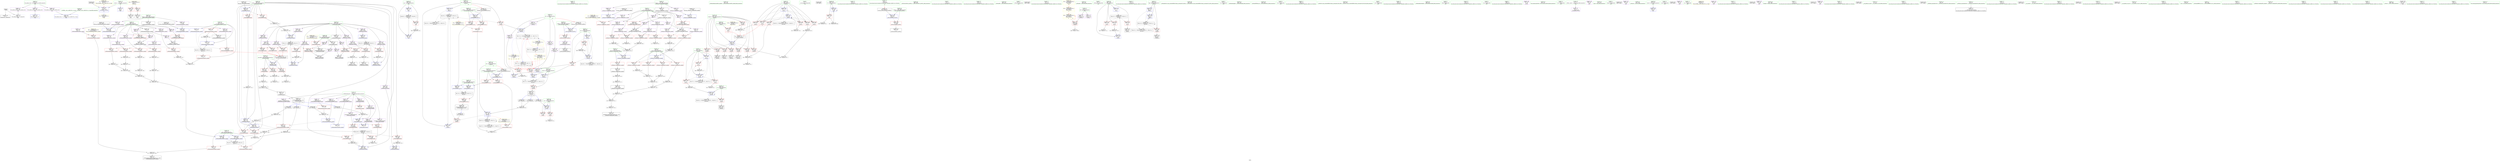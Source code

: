 digraph "SVFG" {
	label="SVFG";

	Node0x5642bda74ef0 [shape=record,color=grey,label="{NodeID: 0\nNullPtr}"];
	Node0x5642bda74ef0 -> Node0x5642bda92000[style=solid];
	Node0x5642bda74ef0 -> Node0x5642bdaa2670[style=solid];
	Node0x5642bdadaf10 [shape=record,color=yellow,style=double,label="{NodeID: 692\n2V_2 = CSCHI(MR_2V_1)\npts\{10 \}\nCS[]}"];
	Node0x5642bdad5460 [shape=record,color=yellow,style=double,label="{NodeID: 609\n93V_1 = ENCHI(MR_93V_0)\npts\{1 \}\nFun[main]}"];
	Node0x5642bdad5460 -> Node0x5642bda95480[style=dashed];
	Node0x5642bdad5460 -> Node0x5642bda95550[style=dashed];
	Node0x5642bda9def0 [shape=record,color=grey,label="{NodeID: 526\n286 = cmp(281, 285, )\n}"];
	Node0x5642bdaa5760 [shape=record,color=blue,label="{NodeID: 360\n580\<--212\ncas\<--\nmain\n}"];
	Node0x5642bdaa5760 -> Node0x5642bdac81f0[style=dashed];
	Node0x5642bdaa1360 [shape=record,color=red,label="{NodeID: 277\n474\<--470\n\<--__b.addr\n_ZSt3minIiERKT_S2_S2_\n}"];
	Node0x5642bdaa1360 -> Node0x5642bdaa1500[style=solid];
	Node0x5642bda95070 [shape=record,color=purple,label="{NodeID: 194\n642\<--342\noffset_0\<--\n}"];
	Node0x5642bda95070 -> Node0x5642bdaa3f00[style=solid];
	Node0x5642bda91900 [shape=record,color=black,label="{NodeID: 111\n163\<--237\n_ZN4Date8date2intENS_4dateE_ret\<--add14\n_ZN4Date8date2intENS_4dateE\n}"];
	Node0x5642bda90050 [shape=record,color=green,label="{NodeID: 28\n184\<--1\n\<--dummyObj\nCan only get source location for instruction, argument, global var or function.}"];
	Node0x5642bdaf57d0 [shape=record,color=black,label="{NodeID: 720\n541 = PHI(16, )\n0th arg _Z3FLCIA1000013_iEvRT_i }"];
	Node0x5642bdaf57d0 -> Node0x5642bdaa54f0[style=solid];
	Node0x5642bdaae880 [shape=record,color=grey,label="{NodeID: 471\n133 = Binary(129, 131, )\n}"];
	Node0x5642bdaae880 -> Node0x5642bdab0c80[style=solid];
	Node0x5642bdaa2ab0 [shape=record,color=blue, style = dotted,label="{NodeID: 305\n633\<--635\noffset_1\<--dummyVal\n_ZN4Date7weekdayENS_4dateE\n}"];
	Node0x5642bdaa2ab0 -> Node0x5642bda95a30[style=dashed];
	Node0x5642bdaa2ab0 -> Node0x5642bda95b00[style=dashed];
	Node0x5642bdaa2ab0 -> Node0x5642bda95bd0[style=dashed];
	Node0x5642bdaa2ab0 -> Node0x5642bda95ca0[style=dashed];
	Node0x5642bda96730 [shape=record,color=red,label="{NodeID: 222\n207\<--206\n\<--\n_ZN4Date8date2intENS_4dateE\n}"];
	Node0x5642bda96730 -> Node0x5642bdab1e80[style=solid];
	Node0x5642bda982b0 [shape=record,color=purple,label="{NodeID: 139\n317\<--11\narrayidx\<--_ZN4Date4daysE\n_ZN4Date8int2dateEi\n}"];
	Node0x5642bda982b0 -> Node0x5642bda9f7c0[style=solid];
	Node0x5642bda92bb0 [shape=record,color=green,label="{NodeID: 56\n161\<--162\n_ZN4Date8date2intENS_4dateE\<--_ZN4Date8date2intENS_4dateE_field_insensitive\n}"];
	Node0x5642bdab1280 [shape=record,color=grey,label="{NodeID: 499\n333 = Binary(332, 125, )\n}"];
	Node0x5642bdab1280 -> Node0x5642bdaa3c90[style=solid];
	Node0x5642bdaa4170 [shape=record,color=blue,label="{NodeID: 333\n351\<--380\nretval\<--\n_Z5solvei\n}"];
	Node0x5642bdaa4170 -> Node0x5642bdaceff0[style=dashed];
	Node0x5642bda9fd70 [shape=record,color=red,label="{NodeID: 250\n384\<--353\n\<--N.addr\n_Z5solvei\n}"];
	Node0x5642bda9fd70 -> Node0x5642bdaa4310[style=solid];
	Node0x5642bda999d0 [shape=record,color=purple,label="{NodeID: 167\n630\<--91\noffset_0\<--\n}"];
	Node0x5642bda999d0 -> Node0x5642bdaa29e0[style=solid];
	Node0x5642bda94390 [shape=record,color=green,label="{NodeID: 84\n495\<--496\nres\<--res_field_insensitive\n_Z3runv\n}"];
	Node0x5642bda94390 -> Node0x5642bdaa19e0[style=solid];
	Node0x5642bda94390 -> Node0x5642bdaa1ab0[style=solid];
	Node0x5642bda94390 -> Node0x5642bdaa5420[style=solid];
	Node0x5642bda8b5b0 [shape=record,color=green,label="{NodeID: 1\n7\<--1\n__dso_handle\<--dummyObj\nGlob }"];
	Node0x5642bdaf0f40 [shape=record,color=black,label="{NodeID: 693\n48 = PHI()\n}"];
	Node0x5642bda9e070 [shape=record,color=grey,label="{NodeID: 527\n521 = cmp(520, 375, )\n}"];
	Node0x5642bdaa5830 [shape=record,color=blue,label="{NodeID: 361\n578\<--597\nT\<--dec\nmain\n}"];
	Node0x5642bdaa5830 -> Node0x5642bdaa1d20[style=dashed];
	Node0x5642bdaa5830 -> Node0x5642bdaa5830[style=dashed];
	Node0x5642bdaa1430 [shape=record,color=red,label="{NodeID: 278\n480\<--470\n\<--__b.addr\n_ZSt3minIiERKT_S2_S2_\n}"];
	Node0x5642bdaa1430 -> Node0x5642bdaa50e0[style=solid];
	Node0x5642bda95140 [shape=record,color=purple,label="{NodeID: 195\n645\<--342\noffset_1\<--\n}"];
	Node0x5642bda95140 -> Node0x5642bdaa3fd0[style=solid];
	Node0x5642bda919d0 [shape=record,color=black,label="{NodeID: 112\n258\<--256\nconv\<--\n_ZN4Date4leapEi\n}"];
	Node0x5642bda919d0 -> Node0x5642bda91aa0[style=solid];
	Node0x5642bda90150 [shape=record,color=green,label="{NodeID: 29\n212\<--1\n\<--dummyObj\nCan only get source location for instruction, argument, global var or function.}"];
	Node0x5642bdaf58e0 [shape=record,color=black,label="{NodeID: 721\n542 = PHI(375, )\n1st arg _Z3FLCIA1000013_iEvRT_i }"];
	Node0x5642bdaf58e0 -> Node0x5642bdaa55c0[style=solid];
	Node0x5642bdaaea00 [shape=record,color=grey,label="{NodeID: 472\n135 = Binary(134, 136, )\n}"];
	Node0x5642bdaaea00 -> Node0x5642bdab0c80[style=solid];
	Node0x5642bdaa2b80 [shape=record,color=blue,label="{NodeID: 306\n83\<--113\ntm\<--cond\n_ZN4Date7weekdayENS_4dateE\n}"];
	Node0x5642bdaa2b80 -> Node0x5642bda95620[style=dashed];
	Node0x5642bda96800 [shape=record,color=red,label="{NodeID: 223\n216\<--215\n\<--month\n_ZN4Date8date2intENS_4dateE\n}"];
	Node0x5642bda96800 -> Node0x5642bdab0380[style=solid];
	Node0x5642bda98380 [shape=record,color=purple,label="{NodeID: 140\n326\<--11\narrayidx18\<--_ZN4Date4daysE\n_ZN4Date8int2dateEi\n}"];
	Node0x5642bda98380 -> Node0x5642bda9f960[style=solid];
	Node0x5642bda92cb0 [shape=record,color=green,label="{NodeID: 57\n166\<--167\na\<--a_field_insensitive\n_ZN4Date8date2intENS_4dateE\n}"];
	Node0x5642bda92cb0 -> Node0x5642bda915c0[style=solid];
	Node0x5642bda92cb0 -> Node0x5642bda99d10[style=solid];
	Node0x5642bda92cb0 -> Node0x5642bda99de0[style=solid];
	Node0x5642bda92cb0 -> Node0x5642bda99eb0[style=solid];
	Node0x5642bda92cb0 -> Node0x5642bda99f80[style=solid];
	Node0x5642bda92cb0 -> Node0x5642bda9a050[style=solid];
	Node0x5642bda92cb0 -> Node0x5642bda9a120[style=solid];
	Node0x5642bda92cb0 -> Node0x5642bda9a1f0[style=solid];
	Node0x5642bdab1400 [shape=record,color=grey,label="{NodeID: 500\n329 = Binary(328, 327, )\n}"];
	Node0x5642bdab1400 -> Node0x5642bdaa3bc0[style=solid];
	Node0x5642bdaa4240 [shape=record,color=blue,label="{NodeID: 334\n355\<--375\nret\<--\n_Z5solvei\n}"];
	Node0x5642bdaa4240 -> Node0x5642bdac9ff0[style=dashed];
	Node0x5642bdaa4240 -> Node0x5642bdacf4f0[style=dashed];
	Node0x5642bda9fe40 [shape=record,color=red,label="{NodeID: 251\n416\<--353\n\<--N.addr\n_Z5solvei\n}"];
	Node0x5642bda9fe40 -> Node0x5642bda975b0[style=solid];
	Node0x5642bda99aa0 [shape=record,color=purple,label="{NodeID: 168\n633\<--91\noffset_1\<--\n}"];
	Node0x5642bda99aa0 -> Node0x5642bdaa2ab0[style=solid];
	Node0x5642bda94460 [shape=record,color=green,label="{NodeID: 85\n498\<--499\n_Z3FLCIA1000013_iEvRT_i\<--_Z3FLCIA1000013_iEvRT_i_field_insensitive\n}"];
	Node0x5642bda8b640 [shape=record,color=green,label="{NodeID: 2\n9\<--1\n\<--dummyObj\nCan only get source location for instruction, argument, global var or function.}"];
	Node0x5642bdaf3570 [shape=record,color=black,label="{NodeID: 694\n66 = PHI()\n}"];
	Node0x5642bdaf3570 -> Node0x5642bdaa2770[style=solid];
	Node0x5642bda9e1f0 [shape=record,color=grey,label="{NodeID: 528\n428 = cmp(426, 427, )\n}"];
	Node0x5642bdaa5900 [shape=record,color=blue,label="{NodeID: 362\n580\<--605\ncas\<--inc\nmain\n}"];
	Node0x5642bdaa5900 -> Node0x5642bdac81f0[style=dashed];
	Node0x5642bdaa1500 [shape=record,color=red,label="{NodeID: 279\n475\<--474\n\<--\n_ZSt3minIiERKT_S2_S2_\n}"];
	Node0x5642bdaa1500 -> Node0x5642bda9da70[style=solid];
	Node0x5642bda95210 [shape=record,color=purple,label="{NodeID: 196\n643\<--343\noffset_0\<--\n}"];
	Node0x5642bda95210 -> Node0x5642bdaa2200[style=solid];
	Node0x5642bda91aa0 [shape=record,color=black,label="{NodeID: 113\n239\<--258\n_ZN4Date4leapEi_ret\<--conv\n_ZN4Date4leapEi\n|{<s0>6|<s1>7|<s2>8|<s3>9}}"];
	Node0x5642bda91aa0:s0 -> Node0x5642bdaf3b60[style=solid,color=blue];
	Node0x5642bda91aa0:s1 -> Node0x5642bdaf3d50[style=solid,color=blue];
	Node0x5642bda91aa0:s2 -> Node0x5642bdaf3e50[style=solid,color=blue];
	Node0x5642bda91aa0:s3 -> Node0x5642bdaf3f90[style=solid,color=blue];
	Node0x5642bda90250 [shape=record,color=green,label="{NodeID: 30\n233\<--1\n\<--dummyObj\nCan only get source location for instruction, argument, global var or function.}"];
	Node0x5642bdaf59f0 [shape=record,color=black,label="{NodeID: 722\n263 = PHI()\n0th arg _ZN4Date8int2dateEi }"];
	Node0x5642bdaf59f0 -> Node0x5642bdaa3610[style=solid];
	Node0x5642bdaaeb80 [shape=record,color=grey,label="{NodeID: 473\n188 = Binary(187, 132, )\n}"];
	Node0x5642bdaaeb80 -> Node0x5642bdaaf900[style=solid];
	Node0x5642bdaa2c50 [shape=record,color=blue,label="{NodeID: 307\n85\<--127\nty\<--cond10\n_ZN4Date7weekdayENS_4dateE\n}"];
	Node0x5642bdaa2c50 -> Node0x5642bda956f0[style=dashed];
	Node0x5642bdaa2c50 -> Node0x5642bda957c0[style=dashed];
	Node0x5642bdaa2c50 -> Node0x5642bda95890[style=dashed];
	Node0x5642bdaa2c50 -> Node0x5642bda95960[style=dashed];
	Node0x5642bda968d0 [shape=record,color=red,label="{NodeID: 224\n226\<--225\n\<--arrayidx\n_ZN4Date8date2intENS_4dateE\n}"];
	Node0x5642bda968d0 -> Node0x5642bdab0f80[style=solid];
	Node0x5642bda98450 [shape=record,color=purple,label="{NodeID: 141\n336\<--11\n\<--_ZN4Date4daysE\n_ZN4Date8int2dateEi\n}"];
	Node0x5642bda98450 -> Node0x5642bdaa3d60[style=solid];
	Node0x5642bda92d80 [shape=record,color=green,label="{NodeID: 58\n168\<--169\ncoerce\<--coerce_field_insensitive\n_ZN4Date8date2intENS_4dateE\n}"];
	Node0x5642bda92d80 -> Node0x5642bda91690[style=solid];
	Node0x5642bda92d80 -> Node0x5642bda9a2c0[style=solid];
	Node0x5642bda92d80 -> Node0x5642bda9a390[style=solid];
	Node0x5642bdab1580 [shape=record,color=grey,label="{NodeID: 501\n451 = Binary(450, 125, )\n}"];
	Node0x5642bdab1580 -> Node0x5642bdaa4cd0[style=solid];
	Node0x5642bdaa4310 [shape=record,color=blue,label="{NodeID: 335\n357\<--384\nt\<--\n_Z5solvei\n}"];
	Node0x5642bdaa4310 -> Node0x5642bdaa0320[style=dashed];
	Node0x5642bdaa4310 -> Node0x5642bdaa03f0[style=dashed];
	Node0x5642bdaa4310 -> Node0x5642bdaa04c0[style=dashed];
	Node0x5642bdaa4310 -> Node0x5642bdaa4720[style=dashed];
	Node0x5642bdaa4310 -> Node0x5642bdacf9f0[style=dashed];
	Node0x5642bda9ff10 [shape=record,color=red,label="{NodeID: 252\n427\<--353\n\<--N.addr\n_Z5solvei\n}"];
	Node0x5642bda9ff10 -> Node0x5642bda9e1f0[style=solid];
	Node0x5642bda99b70 [shape=record,color=purple,label="{NodeID: 169\n631\<--92\noffset_0\<--\n}"];
	Node0x5642bda99b70 -> Node0x5642bdaa1ec0[style=solid];
	Node0x5642bda94560 [shape=record,color=green,label="{NodeID: 86\n509\<--510\n_ZNSirsERi\<--_ZNSirsERi_field_insensitive\n}"];
	Node0x5642bda7c330 [shape=record,color=green,label="{NodeID: 3\n18\<--1\n_ZSt3cin\<--dummyObj\nGlob }"];
	Node0x5642bdaf36d0 [shape=record,color=black,label="{NodeID: 695\n594 = PHI()\n}"];
	Node0x5642bda9e370 [shape=record,color=grey,label="{NodeID: 529\n218 = cmp(214, 217, )\n}"];
	Node0x5642bdaa15d0 [shape=record,color=red,label="{NodeID: 280\n477\<--476\n\<--\n_ZSt3minIiERKT_S2_S2_\n}"];
	Node0x5642bdaa15d0 -> Node0x5642bda9da70[style=solid];
	Node0x5642bda952e0 [shape=record,color=purple,label="{NodeID: 197\n646\<--343\noffset_1\<--\n}"];
	Node0x5642bda952e0 -> Node0x5642bdaa22d0[style=solid];
	Node0x5642bda91b70 [shape=record,color=black,label="{NodeID: 114\n343\<--264\n\<--retval\n_ZN4Date8int2dateEi\n}"];
	Node0x5642bda91b70 -> Node0x5642bda95210[style=solid];
	Node0x5642bda91b70 -> Node0x5642bda952e0[style=solid];
	Node0x5642bda90350 [shape=record,color=green,label="{NodeID: 31\n257\<--1\n\<--dummyObj\nCan only get source location for instruction, argument, global var or function.}"];
	Node0x5642bdaf5ac0 [shape=record,color=black,label="{NodeID: 723\n240 = PHI(202, 283, 290, 302, )\n0th arg _ZN4Date4leapEi }"];
	Node0x5642bdaf5ac0 -> Node0x5642bdaa3540[style=solid];
	Node0x5642bdaaed00 [shape=record,color=grey,label="{NodeID: 474\n292 = Binary(184, 291, )\n}"];
	Node0x5642bdaaed00 -> Node0x5642bdaaf000[style=solid];
	Node0x5642bdaa2d20 [shape=record,color=blue,label="{NodeID: 308\n174\<--164\n\<--a.coerce0\n_ZN4Date8date2intENS_4dateE\n}"];
	Node0x5642bdaa2d20 -> Node0x5642bdaa2060[style=dashed];
	Node0x5642bda969a0 [shape=record,color=red,label="{NodeID: 225\n236\<--235\n\<--day\n_ZN4Date8date2intENS_4dateE\n}"];
	Node0x5642bda969a0 -> Node0x5642bdab1700[style=solid];
	Node0x5642bda98520 [shape=record,color=purple,label="{NodeID: 142\n398\<--14\narrayidx4\<--kb\n_Z5solvei\n}"];
	Node0x5642bda98520 -> Node0x5642bdaa0f50[style=solid];
	Node0x5642bda92e50 [shape=record,color=green,label="{NodeID: 59\n170\<--171\nret\<--ret_field_insensitive\n_ZN4Date8date2intENS_4dateE\n}"];
	Node0x5642bda92e50 -> Node0x5642bda95fe0[style=solid];
	Node0x5642bda92e50 -> Node0x5642bda960b0[style=solid];
	Node0x5642bda92e50 -> Node0x5642bdaa3060[style=solid];
	Node0x5642bda92e50 -> Node0x5642bdaa33a0[style=solid];
	Node0x5642bdab1700 [shape=record,color=grey,label="{NodeID: 502\n237 = Binary(234, 236, )\n}"];
	Node0x5642bdab1700 -> Node0x5642bda91900[style=solid];
	Node0x5642bdaa43e0 [shape=record,color=blue,label="{NodeID: 336\n359\<--125\ncnt\<--\n_Z5solvei\n}"];
	Node0x5642bdaa43e0 -> Node0x5642bdaa0590[style=dashed];
	Node0x5642bdaa43e0 -> Node0x5642bdaa0660[style=dashed];
	Node0x5642bdaa43e0 -> Node0x5642bdaa47f0[style=dashed];
	Node0x5642bdaa43e0 -> Node0x5642bdacfef0[style=dashed];
	Node0x5642bda9ffe0 [shape=record,color=red,label="{NodeID: 253\n430\<--353\n\<--N.addr\n_Z5solvei\n}"];
	Node0x5642bda9ffe0 -> Node0x5642bdab2000[style=solid];
	Node0x5642bda99c40 [shape=record,color=purple,label="{NodeID: 170\n634\<--92\noffset_1\<--\n}"];
	Node0x5642bda99c40 -> Node0x5642bdaa1f90[style=solid];
	Node0x5642bda94660 [shape=record,color=green,label="{NodeID: 87\n525\<--526\n_ZNSolsEi\<--_ZNSolsEi_field_insensitive\n}"];
	Node0x5642bda7c3c0 [shape=record,color=green,label="{NodeID: 4\n19\<--1\n_ZSt4cout\<--dummyObj\nGlob }"];
	Node0x5642bdaf3b60 [shape=record,color=black,label="{NodeID: 696\n203 = PHI(239, )\n}"];
	Node0x5642bdaf3b60 -> Node0x5642bdab1e80[style=solid];
	Node0x5642bdad5810 [shape=record,color=yellow,style=double,label="{NodeID: 613\n69V_1 = ENCHI(MR_69V_0)\npts\{150000 \}\nFun[main]|{<s0>29}}"];
	Node0x5642bdad5810:s0 -> Node0x5642bdad5ca0[style=dashed,color=red];
	Node0x5642bda9e4f0 [shape=record,color=grey,label="{NodeID: 530\n391 = cmp(390, 212, )\n}"];
	Node0x5642bdaa16a0 [shape=record,color=red,label="{NodeID: 281\n502\<--491\n\<--i\n_Z3runv\n}"];
	Node0x5642bdaa16a0 -> Node0x5642bda9e670[style=solid];
	Node0x5642bda953b0 [shape=record,color=purple,label="{NodeID: 198\n550\<--549\narraydecay\<--\n_Z3FLCIA1000013_iEvRT_i\n}"];
	Node0x5642bda953b0 -> Node0x5642bda979c0[style=solid];
	Node0x5642bda96f30 [shape=record,color=black,label="{NodeID: 115\n342\<--268\n\<--tmp\n_ZN4Date8int2dateEi\n}"];
	Node0x5642bda96f30 -> Node0x5642bda95070[style=solid];
	Node0x5642bda96f30 -> Node0x5642bda95140[style=solid];
	Node0x5642bda90450 [shape=record,color=green,label="{NodeID: 32\n273\<--1\n\<--dummyObj\nCan only get source location for instruction, argument, global var or function.}"];
	Node0x5642bdaceff0 [shape=record,color=black,label="{NodeID: 558\nMR_51V_3 = PHI(MR_51V_5, MR_51V_2, MR_51V_4, )\npts\{352 \}\n}"];
	Node0x5642bdaceff0 -> Node0x5642bda9fb00[style=dashed];
	Node0x5642bdaaee80 [shape=record,color=grey,label="{NodeID: 475\n187 = Binary(186, 125, )\n}"];
	Node0x5642bdaaee80 -> Node0x5642bdaaeb80[style=solid];
	Node0x5642bdaa2df0 [shape=record,color=blue,label="{NodeID: 309\n176\<--165\n\<--a.coerce1\n_ZN4Date8date2intENS_4dateE\n}"];
	Node0x5642bdaa2df0 -> Node0x5642bdaa2130[style=dashed];
	Node0x5642bda96a70 [shape=record,color=red,label="{NodeID: 226\n244\<--241\n\<--year.addr\n_ZN4Date4leapEi\n}"];
	Node0x5642bda96a70 -> Node0x5642bdaadf80[style=solid];
	Node0x5642bda985f0 [shape=record,color=purple,label="{NodeID: 143\n507\<--14\narrayidx\<--kb\n_Z3runv\n}"];
	Node0x5642bda92f20 [shape=record,color=green,label="{NodeID: 60\n172\<--173\ni\<--i_field_insensitive\n_ZN4Date8date2intENS_4dateE\n}"];
	Node0x5642bda92f20 -> Node0x5642bda96180[style=solid];
	Node0x5642bda92f20 -> Node0x5642bda96250[style=solid];
	Node0x5642bda92f20 -> Node0x5642bdaa3200[style=solid];
	Node0x5642bda92f20 -> Node0x5642bdaa32d0[style=solid];
	Node0x5642bdab1880 [shape=record,color=grey,label="{NodeID: 503\n442 = Binary(439, 441, )\n}"];
	Node0x5642bdab1880 -> Node0x5642bdaa4b30[style=solid];
	Node0x5642bdaa44b0 [shape=record,color=blue,label="{NodeID: 337\n361\<--388\nflag\<--\n_Z5solvei\n}"];
	Node0x5642bdaa44b0 -> Node0x5642bdaa0730[style=dashed];
	Node0x5642bdaa44b0 -> Node0x5642bdaa4650[style=dashed];
	Node0x5642bdaa44b0 -> Node0x5642bdac8bf0[style=dashed];
	Node0x5642bdaa44b0 -> Node0x5642bdad03f0[style=dashed];
	Node0x5642bdaa00b0 [shape=record,color=red,label="{NodeID: 254\n436\<--353\n\<--N.addr\n_Z5solvei\n}"];
	Node0x5642bdaa00b0 -> Node0x5642bdab1d00[style=solid];
	Node0x5642bda99d10 [shape=record,color=purple,label="{NodeID: 171\n181\<--166\nyear\<--a\n_ZN4Date8date2intENS_4dateE\n}"];
	Node0x5642bda99d10 -> Node0x5642bda96320[style=solid];
	Node0x5642bda94760 [shape=record,color=green,label="{NodeID: 88\n528\<--529\n_ZSt4endlIcSt11char_traitsIcEERSt13basic_ostreamIT_T0_ES6_\<--_ZSt4endlIcSt11char_traitsIcEERSt13basic_ostreamIT_T0_ES6__field_insensitive\n}"];
	Node0x5642bda7c450 [shape=record,color=green,label="{NodeID: 5\n20\<--1\n.str\<--dummyObj\nGlob }"];
	Node0x5642bdaf3d50 [shape=record,color=black,label="{NodeID: 697\n284 = PHI(239, )\n}"];
	Node0x5642bdaf3d50 -> Node0x5642bdaaf780[style=solid];
	Node0x5642bda9e670 [shape=record,color=grey,label="{NodeID: 531\n503 = cmp(502, 111, )\n}"];
	Node0x5642bdaa1770 [shape=record,color=red,label="{NodeID: 282\n505\<--491\n\<--i\n_Z3runv\n}"];
	Node0x5642bdaa1770 -> Node0x5642bda978f0[style=solid];
	Node0x5642bda95480 [shape=record,color=red,label="{NodeID: 199\n583\<--26\n\<--stdin\nmain\n}"];
	Node0x5642bda95480 -> Node0x5642bda97b60[style=solid];
	Node0x5642bda97000 [shape=record,color=black,label="{NodeID: 116\n316\<--315\nidxprom\<--sub11\n_ZN4Date8int2dateEi\n}"];
	Node0x5642bda90550 [shape=record,color=green,label="{NodeID: 33\n375\<--1\n\<--dummyObj\nCan only get source location for instruction, argument, global var or function.|{<s0>14}}"];
	Node0x5642bda90550:s0 -> Node0x5642bdaf58e0[style=solid,color=red];
	Node0x5642bdacf4f0 [shape=record,color=black,label="{NodeID: 559\nMR_55V_2 = PHI(MR_55V_4, MR_55V_1, MR_55V_3, )\npts\{356 \}\n}"];
	Node0x5642bdaaf000 [shape=record,color=grey,label="{NodeID: 476\n294 = Binary(293, 292, )\n}"];
	Node0x5642bdaaf000 -> Node0x5642bdaa3880[style=solid];
	Node0x5642bdaa2ec0 [shape=record,color=blue, style = dotted,label="{NodeID: 310\n636\<--638\noffset_0\<--dummyVal\n_ZN4Date8date2intENS_4dateE\n}"];
	Node0x5642bdaa2ec0 -> Node0x5642bda96320[style=dashed];
	Node0x5642bdaa2ec0 -> Node0x5642bda963f0[style=dashed];
	Node0x5642bdaa2ec0 -> Node0x5642bda964c0[style=dashed];
	Node0x5642bdaa2ec0 -> Node0x5642bda96590[style=dashed];
	Node0x5642bdaa2ec0 -> Node0x5642bda96660[style=dashed];
	Node0x5642bda96b40 [shape=record,color=red,label="{NodeID: 227\n248\<--241\n\<--year.addr\n_ZN4Date4leapEi\n}"];
	Node0x5642bda96b40 -> Node0x5642bdaae100[style=solid];
	Node0x5642bda986c0 [shape=record,color=purple,label="{NodeID: 144\n372\<--16\narrayidx\<--dp\n_Z5solvei\n}"];
	Node0x5642bda986c0 -> Node0x5642bdaa0db0[style=solid];
	Node0x5642bda92ff0 [shape=record,color=green,label="{NodeID: 61\n204\<--205\n_ZN4Date4leapEi\<--_ZN4Date4leapEi_field_insensitive\n}"];
	Node0x5642bdab1a00 [shape=record,color=grey,label="{NodeID: 504\n324 = Binary(323, 125, )\n}"];
	Node0x5642bdab1a00 -> Node0x5642bda970d0[style=solid];
	Node0x5642bdaa4580 [shape=record,color=blue,label="{NodeID: 338\n363\<--394\nm\<--rem\n_Z5solvei\n}"];
	Node0x5642bdaa4580 -> Node0x5642bdaa0800[style=dashed];
	Node0x5642bdaa4580 -> Node0x5642bdaa4580[style=dashed];
	Node0x5642bdaa4580 -> Node0x5642bdad08f0[style=dashed];
	Node0x5642bdaa0180 [shape=record,color=red,label="{NodeID: 255\n455\<--353\n\<--N.addr\n_Z5solvei\n}"];
	Node0x5642bdaa0180 -> Node0x5642bda97680[style=solid];
	Node0x5642bda99de0 [shape=record,color=purple,label="{NodeID: 172\n185\<--166\nyear1\<--a\n_ZN4Date8date2intENS_4dateE\n}"];
	Node0x5642bda99de0 -> Node0x5642bda963f0[style=solid];
	Node0x5642bda94860 [shape=record,color=green,label="{NodeID: 89\n530\<--531\n_ZNSolsEPFRSoS_E\<--_ZNSolsEPFRSoS_E_field_insensitive\n}"];
	Node0x5642bda7c4e0 [shape=record,color=green,label="{NodeID: 6\n22\<--1\n.str.2\<--dummyObj\nGlob }"];
	Node0x5642bdaf3e50 [shape=record,color=black,label="{NodeID: 698\n291 = PHI(239, )\n}"];
	Node0x5642bdaf3e50 -> Node0x5642bdaaed00[style=solid];
	Node0x5642bda9e7f0 [shape=record,color=grey,label="{NodeID: 532\n319 = cmp(312, 318, )\n}"];
	Node0x5642bdaa1840 [shape=record,color=red,label="{NodeID: 283\n512\<--491\n\<--i\n_Z3runv\n}"];
	Node0x5642bdaa1840 -> Node0x5642bdab1b80[style=solid];
	Node0x5642bda95550 [shape=record,color=red,label="{NodeID: 200\n589\<--31\n\<--stdout\nmain\n}"];
	Node0x5642bda95550 -> Node0x5642bda97c30[style=solid];
	Node0x5642bda970d0 [shape=record,color=black,label="{NodeID: 117\n325\<--324\nidxprom17\<--sub16\n_ZN4Date8int2dateEi\n}"];
	Node0x5642bda90650 [shape=record,color=green,label="{NodeID: 34\n388\<--1\n\<--dummyObj\nCan only get source location for instruction, argument, global var or function.}"];
	Node0x5642bdacf9f0 [shape=record,color=black,label="{NodeID: 560\nMR_57V_2 = PHI(MR_57V_4, MR_57V_1, MR_57V_4, )\npts\{358 \}\n}"];
	Node0x5642bdaaf180 [shape=record,color=grey,label="{NodeID: 477\n183 = Binary(182, 184, )\n}"];
	Node0x5642bdaaf180 -> Node0x5642bdaaf900[style=solid];
	Node0x5642bdaa2f90 [shape=record,color=blue, style = dotted,label="{NodeID: 311\n639\<--641\noffset_1\<--dummyVal\n_ZN4Date8date2intENS_4dateE\n}"];
	Node0x5642bdaa2f90 -> Node0x5642bda96800[style=dashed];
	Node0x5642bda96c10 [shape=record,color=red,label="{NodeID: 228\n252\<--241\n\<--year.addr\n_ZN4Date4leapEi\n}"];
	Node0x5642bda96c10 -> Node0x5642bdaadb00[style=solid];
	Node0x5642bda98790 [shape=record,color=purple,label="{NodeID: 145\n379\<--16\narrayidx2\<--dp\n_Z5solvei\n}"];
	Node0x5642bda98790 -> Node0x5642bdaa0e80[style=solid];
	Node0x5642bda930f0 [shape=record,color=green,label="{NodeID: 62\n241\<--242\nyear.addr\<--year.addr_field_insensitive\n_ZN4Date4leapEi\n}"];
	Node0x5642bda930f0 -> Node0x5642bda96a70[style=solid];
	Node0x5642bda930f0 -> Node0x5642bda96b40[style=solid];
	Node0x5642bda930f0 -> Node0x5642bda96c10[style=solid];
	Node0x5642bda930f0 -> Node0x5642bdaa3540[style=solid];
	Node0x5642bdab1b80 [shape=record,color=grey,label="{NodeID: 505\n513 = Binary(512, 125, )\n}"];
	Node0x5642bdab1b80 -> Node0x5642bdaa5350[style=solid];
	Node0x5642bdaa4650 [shape=record,color=blue,label="{NodeID: 339\n361\<--403\nflag\<--\n_Z5solvei\n}"];
	Node0x5642bdaa4650 -> Node0x5642bdac8bf0[style=dashed];
	Node0x5642bdaa0250 [shape=record,color=red,label="{NodeID: 256\n454\<--355\n\<--ret\n_Z5solvei\n}"];
	Node0x5642bdaa0250 -> Node0x5642bdaa4da0[style=solid];
	Node0x5642bdaa0250 -> Node0x5642bdaa4e70[style=solid];
	Node0x5642bda99eb0 [shape=record,color=purple,label="{NodeID: 173\n190\<--166\nyear2\<--a\n_ZN4Date8date2intENS_4dateE\n}"];
	Node0x5642bda99eb0 -> Node0x5642bda964c0[style=solid];
	Node0x5642bda94960 [shape=record,color=green,label="{NodeID: 90\n535\<--536\n_ZStlsISt11char_traitsIcEERSt13basic_ostreamIcT_ES5_PKc\<--_ZStlsISt11char_traitsIcEERSt13basic_ostreamIcT_ES5_PKc_field_insensitive\n}"];
	Node0x5642bda7cd20 [shape=record,color=green,label="{NodeID: 7\n24\<--1\n.str.3\<--dummyObj\nGlob }"];
	Node0x5642bdaf3f90 [shape=record,color=black,label="{NodeID: 699\n303 = PHI(239, )\n}"];
	Node0x5642bdaf3f90 -> Node0x5642bdab2480[style=solid];
	Node0x5642bdad5ae0 [shape=record,color=yellow,style=double,label="{NodeID: 616\n83V_1 = ENCHI(MR_83V_0)\npts\{494 \}\nFun[_Z3runv]}"];
	Node0x5642bdad5ae0 -> Node0x5642bdaa1910[style=dashed];
	Node0x5642bda9e970 [shape=record,color=grey,label="{NodeID: 533\n433 = cmp(432, 212, )\n}"];
	Node0x5642bdaa1910 [shape=record,color=red,label="{NodeID: 284\n517\<--493\n\<--N\n_Z3runv\n|{<s0>17}}"];
	Node0x5642bdaa1910:s0 -> Node0x5642bdaf52f0[style=solid,color=red];
	Node0x5642bda95620 [shape=record,color=red,label="{NodeID: 201\n142\<--83\n\<--tm\n_ZN4Date7weekdayENS_4dateE\n}"];
	Node0x5642bda95620 -> Node0x5642bda923a0[style=solid];
	Node0x5642bda971a0 [shape=record,color=black,label="{NodeID: 118\n262\<--345\n_ZN4Date8int2dateEi_ret\<--\n_ZN4Date8int2dateEi\n}"];
	Node0x5642bda90750 [shape=record,color=green,label="{NodeID: 35\n403\<--1\n\<--dummyObj\nCan only get source location for instruction, argument, global var or function.}"];
	Node0x5642bdacfef0 [shape=record,color=black,label="{NodeID: 561\nMR_59V_2 = PHI(MR_59V_4, MR_59V_1, MR_59V_4, )\npts\{360 \}\n}"];
	Node0x5642bdaaf300 [shape=record,color=grey,label="{NodeID: 478\n194 = Binary(189, 193, )\n}"];
	Node0x5642bdaaf300 -> Node0x5642bdaaff00[style=solid];
	Node0x5642bdaa3060 [shape=record,color=blue,label="{NodeID: 312\n170\<--199\nret\<--add9\n_ZN4Date8date2intENS_4dateE\n}"];
	Node0x5642bdaa3060 -> Node0x5642bdacb3f0[style=dashed];
	Node0x5642bda96ce0 [shape=record,color=red,label="{NodeID: 229\n271\<--266\n\<--a.addr\n_ZN4Date8int2dateEi\n}"];
	Node0x5642bda96ce0 -> Node0x5642bdaae700[style=solid];
	Node0x5642bda98860 [shape=record,color=purple,label="{NodeID: 146\n418\<--16\narrayidx11\<--dp\n_Z5solvei\n}"];
	Node0x5642bda98860 -> Node0x5642bdaa48c0[style=solid];
	Node0x5642bda931c0 [shape=record,color=green,label="{NodeID: 63\n260\<--261\n_ZN4Date8int2dateEi\<--_ZN4Date8int2dateEi_field_insensitive\n}"];
	Node0x5642bdab1d00 [shape=record,color=grey,label="{NodeID: 506\n438 = Binary(436, 437, )\n|{<s0>11}}"];
	Node0x5642bdab1d00:s0 -> Node0x5642bdaf52f0[style=solid,color=red];
	Node0x5642bdaa4720 [shape=record,color=blue,label="{NodeID: 340\n357\<--406\nt\<--div\n_Z5solvei\n}"];
	Node0x5642bdaa4720 -> Node0x5642bdaa0320[style=dashed];
	Node0x5642bdaa4720 -> Node0x5642bdaa03f0[style=dashed];
	Node0x5642bdaa4720 -> Node0x5642bdaa04c0[style=dashed];
	Node0x5642bdaa4720 -> Node0x5642bdaa4720[style=dashed];
	Node0x5642bdaa4720 -> Node0x5642bdacf9f0[style=dashed];
	Node0x5642bdaa0320 [shape=record,color=red,label="{NodeID: 257\n390\<--357\n\<--t\n_Z5solvei\n}"];
	Node0x5642bdaa0320 -> Node0x5642bda9e4f0[style=solid];
	Node0x5642bda99f80 [shape=record,color=purple,label="{NodeID: 174\n195\<--166\nyear6\<--a\n_ZN4Date8date2intENS_4dateE\n}"];
	Node0x5642bda99f80 -> Node0x5642bda96590[style=solid];
	Node0x5642bda94a60 [shape=record,color=green,label="{NodeID: 91\n543\<--544\nA.addr\<--A.addr_field_insensitive\n_Z3FLCIA1000013_iEvRT_i\n}"];
	Node0x5642bda94a60 -> Node0x5642bdaa1b80[style=solid];
	Node0x5642bda94a60 -> Node0x5642bdaa54f0[style=solid];
	Node0x5642bda7cde0 [shape=record,color=green,label="{NodeID: 8\n26\<--1\nstdin\<--dummyObj\nGlob }"];
	Node0x5642bdaf40d0 [shape=record,color=black,label="{NodeID: 700\n439 = PHI(349, )\n}"];
	Node0x5642bdaf40d0 -> Node0x5642bdab1880[style=solid];
	Node0x5642bda9eaf0 [shape=record,color=grey,label="{NodeID: 534\n600 = cmp(596, 212, )\n}"];
	Node0x5642bdaa19e0 [shape=record,color=red,label="{NodeID: 285\n520\<--495\n\<--res\n_Z3runv\n}"];
	Node0x5642bdaa19e0 -> Node0x5642bda9e070[style=solid];
	Node0x5642bda956f0 [shape=record,color=red,label="{NodeID: 202\n129\<--85\n\<--ty\n_ZN4Date7weekdayENS_4dateE\n}"];
	Node0x5642bda956f0 -> Node0x5642bdaae880[style=solid];
	Node0x5642bda97270 [shape=record,color=black,label="{NodeID: 119\n371\<--370\nidxprom\<--\n_Z5solvei\n}"];
	Node0x5642bda90850 [shape=record,color=green,label="{NodeID: 36\n555\<--1\n\<--dummyObj\nCan only get source location for instruction, argument, global var or function.}"];
	Node0x5642bdad03f0 [shape=record,color=black,label="{NodeID: 562\nMR_61V_2 = PHI(MR_61V_4, MR_61V_1, MR_61V_4, )\npts\{362 \}\n}"];
	Node0x5642bdaaf480 [shape=record,color=grey,label="{NodeID: 479\n193 = Binary(192, 136, )\n}"];
	Node0x5642bdaaf480 -> Node0x5642bdaaf300[style=solid];
	Node0x5642bdaa3130 [shape=record,color=blue,label="{NodeID: 313\n209\<--208\n\<--add11\n_ZN4Date8date2intENS_4dateE\n}"];
	Node0x5642bdaa3130 -> Node0x5642bda968d0[style=dashed];
	Node0x5642bdaa3130 -> Node0x5642bdaa3470[style=dashed];
	Node0x5642bda96db0 [shape=record,color=red,label="{NodeID: 230\n277\<--266\n\<--a.addr\n_ZN4Date8int2dateEi\n}"];
	Node0x5642bda96db0 -> Node0x5642bdab0800[style=solid];
	Node0x5642bda98930 [shape=record,color=purple,label="{NodeID: 147\n457\<--16\narrayidx23\<--dp\n_Z5solvei\n}"];
	Node0x5642bda98930 -> Node0x5642bdaa4da0[style=solid];
	Node0x5642bda932c0 [shape=record,color=green,label="{NodeID: 64\n264\<--265\nretval\<--retval_field_insensitive\n_ZN4Date8int2dateEi\n}"];
	Node0x5642bda932c0 -> Node0x5642bda91b70[style=solid];
	Node0x5642bda932c0 -> Node0x5642bda9a7a0[style=solid];
	Node0x5642bda932c0 -> Node0x5642bda9a870[style=solid];
	Node0x5642bda932c0 -> Node0x5642bda9a940[style=solid];
	Node0x5642bda932c0 -> Node0x5642bda9aa10[style=solid];
	Node0x5642bda932c0 -> Node0x5642bda9aae0[style=solid];
	Node0x5642bda932c0 -> Node0x5642bda9abb0[style=solid];
	Node0x5642bda932c0 -> Node0x5642bda9ac80[style=solid];
	Node0x5642bda932c0 -> Node0x5642bda9ad50[style=solid];
	Node0x5642bda932c0 -> Node0x5642bda94ed0[style=solid];
	Node0x5642bda932c0 -> Node0x5642bda94fa0[style=solid];
	Node0x5642bdad4330 [shape=record,color=yellow,style=double,label="{NodeID: 590\n69V_1 = ENCHI(MR_69V_0)\npts\{150000 \}\nFun[_Z5solvei]|{|<s1>11|<s2>12}}"];
	Node0x5642bdad4330 -> Node0x5642bdaa0f50[style=dashed];
	Node0x5642bdad4330:s1 -> Node0x5642bdad4330[style=dashed,color=red];
	Node0x5642bdad4330:s2 -> Node0x5642bdad4330[style=dashed,color=red];
	Node0x5642bdab1e80 [shape=record,color=grey,label="{NodeID: 507\n208 = Binary(207, 203, )\n}"];
	Node0x5642bdab1e80 -> Node0x5642bdaa3130[style=solid];
	Node0x5642bdaa47f0 [shape=record,color=blue,label="{NodeID: 341\n359\<--409\ncnt\<--inc\n_Z5solvei\n}"];
	Node0x5642bdaa47f0 -> Node0x5642bdaa0590[style=dashed];
	Node0x5642bdaa47f0 -> Node0x5642bdaa0660[style=dashed];
	Node0x5642bdaa47f0 -> Node0x5642bdaa47f0[style=dashed];
	Node0x5642bdaa47f0 -> Node0x5642bdacfef0[style=dashed];
	Node0x5642bdaa03f0 [shape=record,color=red,label="{NodeID: 258\n393\<--357\n\<--t\n_Z5solvei\n}"];
	Node0x5642bdaa03f0 -> Node0x5642bdab0680[style=solid];
	Node0x5642bda9a050 [shape=record,color=purple,label="{NodeID: 175\n201\<--166\nyear10\<--a\n_ZN4Date8date2intENS_4dateE\n}"];
	Node0x5642bda9a050 -> Node0x5642bda96660[style=solid];
	Node0x5642bda94b30 [shape=record,color=green,label="{NodeID: 92\n545\<--546\nx.addr\<--x.addr_field_insensitive\n_Z3FLCIA1000013_iEvRT_i\n}"];
	Node0x5642bda94b30 -> Node0x5642bdaa1c50[style=solid];
	Node0x5642bda94b30 -> Node0x5642bdaa55c0[style=solid];
	Node0x5642bda7cea0 [shape=record,color=green,label="{NodeID: 9\n27\<--1\n.str.4\<--dummyObj\nGlob }"];
	Node0x5642bdaf4210 [shape=record,color=black,label="{NodeID: 701\n441 = PHI(349, )\n}"];
	Node0x5642bdaf4210 -> Node0x5642bdab1880[style=solid];
	Node0x5642bdad5ca0 [shape=record,color=yellow,style=double,label="{NodeID: 618\n69V_1 = ENCHI(MR_69V_0)\npts\{150000 \}\nFun[_Z3runv]|{<s0>17}}"];
	Node0x5642bdad5ca0:s0 -> Node0x5642bdad4330[style=dashed,color=red];
	Node0x5642bdaa1ab0 [shape=record,color=red,label="{NodeID: 286\n523\<--495\n\<--res\n_Z3runv\n}"];
	Node0x5642bda957c0 [shape=record,color=red,label="{NodeID: 203\n130\<--85\n\<--ty\n_ZN4Date7weekdayENS_4dateE\n}"];
	Node0x5642bda957c0 -> Node0x5642bdaae280[style=solid];
	Node0x5642bda97340 [shape=record,color=black,label="{NodeID: 120\n378\<--377\nidxprom1\<--\n_Z5solvei\n}"];
	Node0x5642bda90950 [shape=record,color=green,label="{NodeID: 37\n598\<--1\n\<--dummyObj\nCan only get source location for instruction, argument, global var or function.}"];
	Node0x5642bdad08f0 [shape=record,color=black,label="{NodeID: 563\nMR_63V_2 = PHI(MR_63V_3, MR_63V_1, MR_63V_3, )\npts\{364 \}\n}"];
	Node0x5642bdaaf600 [shape=record,color=grey,label="{NodeID: 480\n409 = Binary(408, 125, )\n}"];
	Node0x5642bdaaf600 -> Node0x5642bdaa47f0[style=solid];
	Node0x5642bdaa3200 [shape=record,color=blue,label="{NodeID: 314\n172\<--212\ni\<--\n_ZN4Date8date2intENS_4dateE\n}"];
	Node0x5642bdaa3200 -> Node0x5642bdacb8f0[style=dashed];
	Node0x5642bda9ee40 [shape=record,color=red,label="{NodeID: 231\n281\<--266\n\<--a.addr\n_ZN4Date8int2dateEi\n}"];
	Node0x5642bda9ee40 -> Node0x5642bda9def0[style=solid];
	Node0x5642bda98a00 [shape=record,color=purple,label="{NodeID: 148\n533\<--20\n\<--.str\n_Z3runv\n}"];
	Node0x5642bda93390 [shape=record,color=green,label="{NodeID: 65\n266\<--267\na.addr\<--a.addr_field_insensitive\n_ZN4Date8int2dateEi\n}"];
	Node0x5642bda93390 -> Node0x5642bda96ce0[style=solid];
	Node0x5642bda93390 -> Node0x5642bda96db0[style=solid];
	Node0x5642bda93390 -> Node0x5642bda9ee40[style=solid];
	Node0x5642bda93390 -> Node0x5642bda9eed0[style=solid];
	Node0x5642bda93390 -> Node0x5642bda9efa0[style=solid];
	Node0x5642bda93390 -> Node0x5642bda9f070[style=solid];
	Node0x5642bda93390 -> Node0x5642bda9f140[style=solid];
	Node0x5642bda93390 -> Node0x5642bdaa3610[style=solid];
	Node0x5642bda93390 -> Node0x5642bdaa37b0[style=solid];
	Node0x5642bda93390 -> Node0x5642bdaa3880[style=solid];
	Node0x5642bda93390 -> Node0x5642bdaa3bc0[style=solid];
	Node0x5642bdab2000 [shape=record,color=grey,label="{NodeID: 508\n432 = Binary(430, 431, )\n}"];
	Node0x5642bdab2000 -> Node0x5642bda9e970[style=solid];
	Node0x5642bdaa48c0 [shape=record,color=blue,label="{NodeID: 342\n418\<--415\narrayidx11\<--\n_Z5solvei\n}"];
	Node0x5642bdaa48c0 -> Node0x5642bdad17f0[style=dashed];
	Node0x5642bdaa04c0 [shape=record,color=red,label="{NodeID: 259\n405\<--357\n\<--t\n_Z5solvei\n}"];
	Node0x5642bdaa04c0 -> Node0x5642bdaafa80[style=solid];
	Node0x5642bda9a120 [shape=record,color=purple,label="{NodeID: 176\n215\<--166\nmonth\<--a\n_ZN4Date8date2intENS_4dateE\n}"];
	Node0x5642bda9a120 -> Node0x5642bda96800[style=solid];
	Node0x5642bda94c00 [shape=record,color=green,label="{NodeID: 93\n556\<--557\nllvm.memset.p0i8.i64\<--llvm.memset.p0i8.i64_field_insensitive\n}"];
	Node0x5642bda7cf60 [shape=record,color=green,label="{NodeID: 10\n29\<--1\n.str.5\<--dummyObj\nGlob }"];
	Node0x5642bdaf4350 [shape=record,color=black,label="{NodeID: 702\n444 = PHI(463, )\n}"];
	Node0x5642bdaf4350 -> Node0x5642bdaa1020[style=solid];
	Node0x5642bdad5d80 [shape=record,color=yellow,style=double,label="{NodeID: 619\n71V_1 = ENCHI(MR_71V_0)\npts\{170000 \}\nFun[_Z3runv]|{<s0>17|<s1>17|<s2>17|<s3>17|<s4>17}}"];
	Node0x5642bdad5d80:s0 -> Node0x5642bdaa0db0[style=dashed,color=red];
	Node0x5642bdad5d80:s1 -> Node0x5642bdaa0e80[style=dashed,color=red];
	Node0x5642bdad5d80:s2 -> Node0x5642bdaa48c0[style=dashed,color=red];
	Node0x5642bdad5d80:s3 -> Node0x5642bdacaef0[style=dashed,color=red];
	Node0x5642bdad5d80:s4 -> Node0x5642bdad17f0[style=dashed,color=red];
	Node0x5642bdac81f0 [shape=record,color=black,label="{NodeID: 536\nMR_99V_3 = PHI(MR_99V_4, MR_99V_2, )\npts\{581 \}\n}"];
	Node0x5642bdac81f0 -> Node0x5642bdaa1df0[style=dashed];
	Node0x5642bdac81f0 -> Node0x5642bdaa5900[style=dashed];
	Node0x5642bdaa1b80 [shape=record,color=red,label="{NodeID: 287\n549\<--543\n\<--A.addr\n_Z3FLCIA1000013_iEvRT_i\n}"];
	Node0x5642bdaa1b80 -> Node0x5642bda953b0[style=solid];
	Node0x5642bda95890 [shape=record,color=red,label="{NodeID: 204\n134\<--85\n\<--ty\n_ZN4Date7weekdayENS_4dateE\n}"];
	Node0x5642bda95890 -> Node0x5642bdaaea00[style=solid];
	Node0x5642bda97410 [shape=record,color=black,label="{NodeID: 121\n397\<--396\nidxprom3\<--\n_Z5solvei\n}"];
	Node0x5642bda90a50 [shape=record,color=green,label="{NodeID: 38\n4\<--6\n_ZStL8__ioinit\<--_ZStL8__ioinit_field_insensitive\nGlob }"];
	Node0x5642bda90a50 -> Node0x5642bda97d00[style=solid];
	Node0x5642bdad0df0 [shape=record,color=black,label="{NodeID: 564\nMR_65V_2 = PHI(MR_65V_4, MR_65V_1, MR_65V_1, )\npts\{366 \}\n}"];
	Node0x5642bdaaf780 [shape=record,color=grey,label="{NodeID: 481\n285 = Binary(184, 284, )\n}"];
	Node0x5642bdaaf780 -> Node0x5642bda9def0[style=solid];
	Node0x5642bdaa32d0 [shape=record,color=blue,label="{NodeID: 315\n172\<--222\ni\<--inc\n_ZN4Date8date2intENS_4dateE\n}"];
	Node0x5642bdaa32d0 -> Node0x5642bdacb8f0[style=dashed];
	Node0x5642bda9eed0 [shape=record,color=red,label="{NodeID: 232\n293\<--266\n\<--a.addr\n_ZN4Date8int2dateEi\n}"];
	Node0x5642bda9eed0 -> Node0x5642bdaaf000[style=solid];
	Node0x5642bda98ad0 [shape=record,color=purple,label="{NodeID: 149\n584\<--22\n\<--.str.2\nmain\n}"];
	Node0x5642bda93460 [shape=record,color=green,label="{NodeID: 66\n268\<--269\ntmp\<--tmp_field_insensitive\n_ZN4Date8int2dateEi\n}"];
	Node0x5642bda93460 -> Node0x5642bda96f30[style=solid];
	Node0x5642bda93460 -> Node0x5642bda9f210[style=solid];
	Node0x5642bdab2180 [shape=record,color=grey,label="{NodeID: 509\n315 = Binary(314, 125, )\n}"];
	Node0x5642bdab2180 -> Node0x5642bda97000[style=solid];
	Node0x5642bdaa4990 [shape=record,color=blue,label="{NodeID: 343\n351\<--415\nretval\<--\n_Z5solvei\n}"];
	Node0x5642bdaa4990 -> Node0x5642bdaceff0[style=dashed];
	Node0x5642bdaa0590 [shape=record,color=red,label="{NodeID: 260\n408\<--359\n\<--cnt\n_Z5solvei\n}"];
	Node0x5642bdaa0590 -> Node0x5642bdaaf600[style=solid];
	Node0x5642bda9a1f0 [shape=record,color=purple,label="{NodeID: 177\n235\<--166\nday\<--a\n_ZN4Date8date2intENS_4dateE\n}"];
	Node0x5642bda9a1f0 -> Node0x5642bda969a0[style=solid];
	Node0x5642bda94d00 [shape=record,color=green,label="{NodeID: 94\n573\<--574\nmain\<--main_field_insensitive\n}"];
	Node0x5642bda7d060 [shape=record,color=green,label="{NodeID: 11\n31\<--1\nstdout\<--dummyObj\nGlob }"];
	Node0x5642bdaf4490 [shape=record,color=black,label="{NodeID: 703\n508 = PHI()\n}"];
	Node0x5642bdac86f0 [shape=record,color=black,label="{NodeID: 537\nMR_71V_2 = PHI(MR_71V_3, MR_71V_1, )\npts\{170000 \}\n|{<s0>29}}"];
	Node0x5642bdac86f0:s0 -> Node0x5642bdad5d80[style=dashed,color=red];
	Node0x5642bdaa1c50 [shape=record,color=red,label="{NodeID: 288\n552\<--545\n\<--x.addr\n_Z3FLCIA1000013_iEvRT_i\n}"];
	Node0x5642bdaa1c50 -> Node0x5642bda97a90[style=solid];
	Node0x5642bda95960 [shape=record,color=red,label="{NodeID: 205\n138\<--85\n\<--ty\n_ZN4Date7weekdayENS_4dateE\n}"];
	Node0x5642bda95960 -> Node0x5642bdab0b00[style=solid];
	Node0x5642bda974e0 [shape=record,color=black,label="{NodeID: 122\n413\<--412\ntobool8\<--\n_Z5solvei\n}"];
	Node0x5642bda90b50 [shape=record,color=green,label="{NodeID: 39\n8\<--10\n_ZL2pi\<--_ZL2pi_field_insensitive\nGlob }"];
	Node0x5642bda90b50 -> Node0x5642bdaa23a0[style=solid];
	Node0x5642bda90b50 -> Node0x5642bdaa2770[style=solid];
	Node0x5642bdad12f0 [shape=record,color=black,label="{NodeID: 565\nMR_67V_2 = PHI(MR_67V_3, MR_67V_1, MR_67V_1, )\npts\{368 \}\n}"];
	Node0x5642bdaaf900 [shape=record,color=grey,label="{NodeID: 482\n189 = Binary(183, 188, )\n}"];
	Node0x5642bdaaf900 -> Node0x5642bdaaf300[style=solid];
	Node0x5642bdaa33a0 [shape=record,color=blue,label="{NodeID: 316\n170\<--228\nret\<--add13\n_ZN4Date8date2intENS_4dateE\n}"];
	Node0x5642bdaa33a0 -> Node0x5642bdacb3f0[style=dashed];
	Node0x5642bda9efa0 [shape=record,color=red,label="{NodeID: 233\n312\<--266\n\<--a.addr\n_ZN4Date8int2dateEi\n}"];
	Node0x5642bda9efa0 -> Node0x5642bda9e7f0[style=solid];
	Node0x5642bda98ba0 [shape=record,color=purple,label="{NodeID: 150\n585\<--24\n\<--.str.3\nmain\n}"];
	Node0x5642bda93530 [shape=record,color=green,label="{NodeID: 67\n347\<--348\n_Z5solvei\<--_Z5solvei_field_insensitive\n}"];
	Node0x5642bdab2300 [shape=record,color=grey,label="{NodeID: 510\n197 = Binary(196, 125, )\n}"];
	Node0x5642bdab2300 -> Node0x5642bdaafd80[style=solid];
	Node0x5642bdaa4a60 [shape=record,color=blue,label="{NodeID: 344\n365\<--106\ni\<--\n_Z5solvei\n}"];
	Node0x5642bdaa4a60 -> Node0x5642bdaa08d0[style=dashed];
	Node0x5642bdaa4a60 -> Node0x5642bdaa09a0[style=dashed];
	Node0x5642bdaa4a60 -> Node0x5642bdaa0a70[style=dashed];
	Node0x5642bdaa4a60 -> Node0x5642bdaa0b40[style=dashed];
	Node0x5642bdaa4a60 -> Node0x5642bdaa0c10[style=dashed];
	Node0x5642bdaa4a60 -> Node0x5642bdaa0ce0[style=dashed];
	Node0x5642bdaa4a60 -> Node0x5642bdaa4cd0[style=dashed];
	Node0x5642bdaa4a60 -> Node0x5642bdad0df0[style=dashed];
	Node0x5642bdaa0660 [shape=record,color=red,label="{NodeID: 261\n415\<--359\n\<--cnt\n_Z5solvei\n}"];
	Node0x5642bdaa0660 -> Node0x5642bdaa48c0[style=solid];
	Node0x5642bdaa0660 -> Node0x5642bdaa4990[style=solid];
	Node0x5642bda9a2c0 [shape=record,color=purple,label="{NodeID: 178\n174\<--168\n\<--coerce\n_ZN4Date8date2intENS_4dateE\n}"];
	Node0x5642bda9a2c0 -> Node0x5642bdaa2d20[style=solid];
	Node0x5642bda94e00 [shape=record,color=green,label="{NodeID: 95\n576\<--577\nretval\<--retval_field_insensitive\nmain\n}"];
	Node0x5642bda94e00 -> Node0x5642bdaa5690[style=solid];
	Node0x5642bda8f050 [shape=record,color=green,label="{NodeID: 12\n32\<--1\n.str.6\<--dummyObj\nGlob }"];
	Node0x5642bdaf4560 [shape=record,color=black,label="{NodeID: 704\n516 = PHI()\n}"];
	Node0x5642bdac8bf0 [shape=record,color=black,label="{NodeID: 538\nMR_61V_6 = PHI(MR_61V_5, MR_61V_4, )\npts\{362 \}\n}"];
	Node0x5642bdac8bf0 -> Node0x5642bdaa0730[style=dashed];
	Node0x5642bdac8bf0 -> Node0x5642bdaa4650[style=dashed];
	Node0x5642bdac8bf0 -> Node0x5642bdac8bf0[style=dashed];
	Node0x5642bdac8bf0 -> Node0x5642bdad03f0[style=dashed];
	Node0x5642bdaa1d20 [shape=record,color=red,label="{NodeID: 289\n596\<--578\n\<--T\nmain\n}"];
	Node0x5642bdaa1d20 -> Node0x5642bda9cff0[style=solid];
	Node0x5642bdaa1d20 -> Node0x5642bda9eaf0[style=solid];
	Node0x5642bda95a30 [shape=record,color=red,label="{NodeID: 206\n99\<--98\n\<--month\n_ZN4Date7weekdayENS_4dateE\n}"];
	Node0x5642bda95a30 -> Node0x5642bda9dbf0[style=solid];
	Node0x5642bda975b0 [shape=record,color=black,label="{NodeID: 123\n417\<--416\nidxprom10\<--\n_Z5solvei\n}"];
	Node0x5642bda90c50 [shape=record,color=green,label="{NodeID: 40\n11\<--13\n_ZN4Date4daysE\<--_ZN4Date4daysE_field_insensitive\nGlob }"];
	Node0x5642bda90c50 -> Node0x5642bda97dd0[style=solid];
	Node0x5642bda90c50 -> Node0x5642bda97ea0[style=solid];
	Node0x5642bda90c50 -> Node0x5642bda97f70[style=solid];
	Node0x5642bda90c50 -> Node0x5642bda98040[style=solid];
	Node0x5642bda90c50 -> Node0x5642bda98110[style=solid];
	Node0x5642bda90c50 -> Node0x5642bda981e0[style=solid];
	Node0x5642bda90c50 -> Node0x5642bda982b0[style=solid];
	Node0x5642bda90c50 -> Node0x5642bda98380[style=solid];
	Node0x5642bda90c50 -> Node0x5642bda98450[style=solid];
	Node0x5642bdad17f0 [shape=record,color=black,label="{NodeID: 566\nMR_71V_2 = PHI(MR_71V_8, MR_71V_1, MR_71V_3, )\npts\{170000 \}\n|{<s0>11|<s1>12|<s2>17}}"];
	Node0x5642bdad17f0:s0 -> Node0x5642bdada990[style=dashed,color=blue];
	Node0x5642bdad17f0:s1 -> Node0x5642bdacaef0[style=dashed,color=blue];
	Node0x5642bdad17f0:s2 -> Node0x5642bdadac50[style=dashed,color=blue];
	Node0x5642bdaafa80 [shape=record,color=grey,label="{NodeID: 483\n406 = Binary(405, 111, )\n}"];
	Node0x5642bdaafa80 -> Node0x5642bdaa4720[style=solid];
	Node0x5642bdaa3470 [shape=record,color=blue,label="{NodeID: 317\n231\<--233\n\<--\n_ZN4Date8date2intENS_4dateE\n}"];
	Node0x5642bda9f070 [shape=record,color=red,label="{NodeID: 234\n328\<--266\n\<--a.addr\n_ZN4Date8int2dateEi\n}"];
	Node0x5642bda9f070 -> Node0x5642bdab1400[style=solid];
	Node0x5642bda98c70 [shape=record,color=purple,label="{NodeID: 151\n590\<--27\n\<--.str.4\nmain\n}"];
	Node0x5642bda93630 [shape=record,color=green,label="{NodeID: 68\n351\<--352\nretval\<--retval_field_insensitive\n_Z5solvei\n}"];
	Node0x5642bda93630 -> Node0x5642bda9fb00[style=solid];
	Node0x5642bda93630 -> Node0x5642bdaa4170[style=solid];
	Node0x5642bda93630 -> Node0x5642bdaa4990[style=solid];
	Node0x5642bda93630 -> Node0x5642bdaa4e70[style=solid];
	Node0x5642bdab2480 [shape=record,color=grey,label="{NodeID: 511\n306 = Binary(305, 303, )\n}"];
	Node0x5642bdab2480 -> Node0x5642bdaa3a20[style=solid];
	Node0x5642bdaa4b30 [shape=record,color=blue,label="{NodeID: 345\n367\<--442\nres\<--add\n_Z5solvei\n|{|<s2>13}}"];
	Node0x5642bdaa4b30 -> Node0x5642bdaa1020[style=dashed];
	Node0x5642bdaa4b30 -> Node0x5642bdacc2f0[style=dashed];
	Node0x5642bdaa4b30:s2 -> Node0x5642bdac7920[style=dashed,color=red];
	Node0x5642bdaa0730 [shape=record,color=red,label="{NodeID: 262\n412\<--361\n\<--flag\n_Z5solvei\n}"];
	Node0x5642bdaa0730 -> Node0x5642bda974e0[style=solid];
	Node0x5642bda9a390 [shape=record,color=purple,label="{NodeID: 179\n176\<--168\n\<--coerce\n_ZN4Date8date2intENS_4dateE\n}"];
	Node0x5642bda9a390 -> Node0x5642bdaa2df0[style=solid];
	Node0x5642bda91c60 [shape=record,color=green,label="{NodeID: 96\n578\<--579\nT\<--T_field_insensitive\nmain\n}"];
	Node0x5642bda91c60 -> Node0x5642bdaa1d20[style=solid];
	Node0x5642bda91c60 -> Node0x5642bdaa5830[style=solid];
	Node0x5642bda8f150 [shape=record,color=green,label="{NodeID: 13\n34\<--1\n.str.7\<--dummyObj\nGlob }"];
	Node0x5642bdaf4630 [shape=record,color=black,label="{NodeID: 705\n518 = PHI(349, )\n}"];
	Node0x5642bdaf4630 -> Node0x5642bdaa5420[style=solid];
	Node0x5642bdad6080 [shape=record,color=yellow,style=double,label="{NodeID: 622\nRETMU(2V_2)\npts\{10 \}\nFun[_GLOBAL__sub_I_zck921031_2_0.cpp]}"];
	Node0x5642bdac90f0 [shape=record,color=black,label="{NodeID: 539\nMR_81V_3 = PHI(MR_81V_4, MR_81V_2, )\npts\{492 \}\n}"];
	Node0x5642bdac90f0 -> Node0x5642bdaa16a0[style=dashed];
	Node0x5642bdac90f0 -> Node0x5642bdaa1770[style=dashed];
	Node0x5642bdac90f0 -> Node0x5642bdaa1840[style=dashed];
	Node0x5642bdac90f0 -> Node0x5642bdaa5350[style=dashed];
	Node0x5642bdaa1df0 [shape=record,color=red,label="{NodeID: 290\n604\<--580\n\<--cas\nmain\n}"];
	Node0x5642bdaa1df0 -> Node0x5642bdaadc80[style=solid];
	Node0x5642bda95b00 [shape=record,color=red,label="{NodeID: 207\n104\<--103\n\<--month1\n_ZN4Date7weekdayENS_4dateE\n}"];
	Node0x5642bda95b00 -> Node0x5642bdaae580[style=solid];
	Node0x5642bda97680 [shape=record,color=black,label="{NodeID: 124\n456\<--455\nidxprom22\<--\n_Z5solvei\n}"];
	Node0x5642bda90d50 [shape=record,color=green,label="{NodeID: 41\n14\<--15\nkb\<--kb_field_insensitive\nGlob }"];
	Node0x5642bda90d50 -> Node0x5642bda98520[style=solid];
	Node0x5642bda90d50 -> Node0x5642bda985f0[style=solid];
	Node0x5642bd5d7830 [shape=record,color=yellow,style=double,label="{NodeID: 567\n2V_1 = ENCHI(MR_2V_0)\npts\{10 \}\nFun[_GLOBAL__sub_I_zck921031_2_0.cpp]|{<s0>31}}"];
	Node0x5642bd5d7830:s0 -> Node0x5642bdaa2770[style=dashed,color=red];
	Node0x5642bdaafc00 [shape=record,color=grey,label="{NodeID: 484\n192 = Binary(191, 125, )\n}"];
	Node0x5642bdaafc00 -> Node0x5642bdaaf480[style=solid];
	Node0x5642bdaa3540 [shape=record,color=blue,label="{NodeID: 318\n241\<--240\nyear.addr\<--year\n_ZN4Date4leapEi\n}"];
	Node0x5642bdaa3540 -> Node0x5642bda96a70[style=dashed];
	Node0x5642bdaa3540 -> Node0x5642bda96b40[style=dashed];
	Node0x5642bdaa3540 -> Node0x5642bda96c10[style=dashed];
	Node0x5642bda9f140 [shape=record,color=red,label="{NodeID: 235\n338\<--266\n\<--a.addr\n_ZN4Date8int2dateEi\n}"];
	Node0x5642bda9f140 -> Node0x5642bda9d170[style=solid];
	Node0x5642bda98d40 [shape=record,color=purple,label="{NodeID: 152\n591\<--29\n\<--.str.5\nmain\n}"];
	Node0x5642bda93700 [shape=record,color=green,label="{NodeID: 69\n353\<--354\nN.addr\<--N.addr_field_insensitive\n_Z5solvei\n}"];
	Node0x5642bda93700 -> Node0x5642bda9fbd0[style=solid];
	Node0x5642bda93700 -> Node0x5642bda9fca0[style=solid];
	Node0x5642bda93700 -> Node0x5642bda9fd70[style=solid];
	Node0x5642bda93700 -> Node0x5642bda9fe40[style=solid];
	Node0x5642bda93700 -> Node0x5642bda9ff10[style=solid];
	Node0x5642bda93700 -> Node0x5642bda9ffe0[style=solid];
	Node0x5642bda93700 -> Node0x5642bdaa00b0[style=solid];
	Node0x5642bda93700 -> Node0x5642bdaa0180[style=solid];
	Node0x5642bda93700 -> Node0x5642bdaa40a0[style=solid];
	Node0x5642bdab2600 [shape=record,color=grey,label="{NodeID: 512\n146 = Binary(144, 147, )\n}"];
	Node0x5642bdab2600 -> Node0x5642bda91420[style=solid];
	Node0x5642bdaa4c00 [shape=record,color=blue,label="{NodeID: 346\n355\<--447\nret\<--\n_Z5solvei\n}"];
	Node0x5642bdaa4c00 -> Node0x5642bdac9ff0[style=dashed];
	Node0x5642bdaa0800 [shape=record,color=red,label="{NodeID: 263\n396\<--363\n\<--m\n_Z5solvei\n}"];
	Node0x5642bdaa0800 -> Node0x5642bda97410[style=solid];
	Node0x5642bda9a460 [shape=record,color=purple,label="{NodeID: 180\n636\<--178\noffset_0\<--\n}"];
	Node0x5642bda9a460 -> Node0x5642bdaa2ec0[style=solid];
	Node0x5642bda91d30 [shape=record,color=green,label="{NodeID: 97\n580\<--581\ncas\<--cas_field_insensitive\nmain\n}"];
	Node0x5642bda91d30 -> Node0x5642bdaa1df0[style=solid];
	Node0x5642bda91d30 -> Node0x5642bdaa5760[style=solid];
	Node0x5642bda91d30 -> Node0x5642bdaa5900[style=solid];
	Node0x5642bda8f250 [shape=record,color=green,label="{NodeID: 14\n37\<--1\n\<--dummyObj\nCan only get source location for instruction, argument, global var or function.}"];
	Node0x5642bdaf47d0 [shape=record,color=black,label="{NodeID: 706\n524 = PHI()\n}"];
	Node0x5642bdac95f0 [shape=record,color=black,label="{NodeID: 540\nMR_36V_6 = PHI(MR_36V_7, MR_36V_4, )\npts\{267 \}\n}"];
	Node0x5642bdac95f0 -> Node0x5642bda9efa0[style=dashed];
	Node0x5642bdac95f0 -> Node0x5642bda9f070[style=dashed];
	Node0x5642bdac95f0 -> Node0x5642bda9f140[style=dashed];
	Node0x5642bdac95f0 -> Node0x5642bdaa3bc0[style=dashed];
	Node0x5642bdaa1ec0 [shape=record,color=red,label="{NodeID: 291\n632\<--631\ndummyVal\<--offset_0\n_ZN4Date7weekdayENS_4dateE\n}"];
	Node0x5642bdaa1ec0 -> Node0x5642bdaa29e0[style=solid];
	Node0x5642bda95bd0 [shape=record,color=red,label="{NodeID: 208\n109\<--108\n\<--month2\n_ZN4Date7weekdayENS_4dateE\n}"];
	Node0x5642bda95bd0 -> Node0x5642bdaade00[style=solid];
	Node0x5642bda97750 [shape=record,color=black,label="{NodeID: 125\n349\<--461\n_Z5solvei_ret\<--\n_Z5solvei\n|{<s0>11|<s1>12|<s2>17}}"];
	Node0x5642bda97750:s0 -> Node0x5642bdaf40d0[style=solid,color=blue];
	Node0x5642bda97750:s1 -> Node0x5642bdaf4210[style=solid,color=blue];
	Node0x5642bda97750:s2 -> Node0x5642bdaf4630[style=solid,color=blue];
	Node0x5642bda90e50 [shape=record,color=green,label="{NodeID: 42\n16\<--17\ndp\<--dp_field_insensitive\nGlob |{|<s4>14}}"];
	Node0x5642bda90e50 -> Node0x5642bda986c0[style=solid];
	Node0x5642bda90e50 -> Node0x5642bda98790[style=solid];
	Node0x5642bda90e50 -> Node0x5642bda98860[style=solid];
	Node0x5642bda90e50 -> Node0x5642bda98930[style=solid];
	Node0x5642bda90e50:s4 -> Node0x5642bdaf57d0[style=solid,color=red];
	Node0x5642bdad2760 [shape=record,color=yellow,style=double,label="{NodeID: 568\n55V_1 = ENCHI(MR_55V_0)\npts\{356 \}\nFun[_ZSt3minIiERKT_S2_S2_]}"];
	Node0x5642bdad2760 -> Node0x5642bdaa15d0[style=dashed];
	Node0x5642bdaafd80 [shape=record,color=grey,label="{NodeID: 485\n198 = Binary(197, 140, )\n}"];
	Node0x5642bdaafd80 -> Node0x5642bdaaff00[style=solid];
	Node0x5642bdaa3610 [shape=record,color=blue,label="{NodeID: 319\n266\<--263\na.addr\<--a\n_ZN4Date8int2dateEi\n}"];
	Node0x5642bdaa3610 -> Node0x5642bda96ce0[style=dashed];
	Node0x5642bdaa3610 -> Node0x5642bda96db0[style=dashed];
	Node0x5642bdaa3610 -> Node0x5642bdaa37b0[style=dashed];
	Node0x5642bda9f210 [shape=record,color=red,label="{NodeID: 236\n345\<--268\n\<--tmp\n_ZN4Date8int2dateEi\n}"];
	Node0x5642bda9f210 -> Node0x5642bda971a0[style=solid];
	Node0x5642bda98e10 [shape=record,color=purple,label="{NodeID: 153\n602\<--32\n\<--.str.6\nmain\n}"];
	Node0x5642bda937d0 [shape=record,color=green,label="{NodeID: 70\n355\<--356\nret\<--ret_field_insensitive\n_Z5solvei\n|{|<s3>13}}"];
	Node0x5642bda937d0 -> Node0x5642bdaa0250[style=solid];
	Node0x5642bda937d0 -> Node0x5642bdaa4240[style=solid];
	Node0x5642bda937d0 -> Node0x5642bdaa4c00[style=solid];
	Node0x5642bda937d0:s3 -> Node0x5642bdaf4e10[style=solid,color=red];
	Node0x5642bdad48a0 [shape=record,color=yellow,style=double,label="{NodeID: 596\n12V_1 = ENCHI(MR_12V_0)\npts\{800002 \}\nFun[_ZN4Date7weekdayENS_4dateE]}"];
	Node0x5642bdad48a0 -> Node0x5642bda95f10[style=dashed];
	Node0x5642bdab2780 [shape=record,color=grey,label="{NodeID: 513\n152 = Binary(149, 151, )\n}"];
	Node0x5642bdab2780 -> Node0x5642bda9ce70[style=solid];
	Node0x5642bdaa4cd0 [shape=record,color=blue,label="{NodeID: 347\n365\<--451\ni\<--inc21\n_Z5solvei\n}"];
	Node0x5642bdaa4cd0 -> Node0x5642bdaa08d0[style=dashed];
	Node0x5642bdaa4cd0 -> Node0x5642bdaa09a0[style=dashed];
	Node0x5642bdaa4cd0 -> Node0x5642bdaa0a70[style=dashed];
	Node0x5642bdaa4cd0 -> Node0x5642bdaa0b40[style=dashed];
	Node0x5642bdaa4cd0 -> Node0x5642bdaa0c10[style=dashed];
	Node0x5642bdaa4cd0 -> Node0x5642bdaa0ce0[style=dashed];
	Node0x5642bdaa4cd0 -> Node0x5642bdaa4cd0[style=dashed];
	Node0x5642bdaa4cd0 -> Node0x5642bdad0df0[style=dashed];
	Node0x5642bdaa08d0 [shape=record,color=red,label="{NodeID: 264\n424\<--365\n\<--i\n_Z5solvei\n}"];
	Node0x5642bdaa08d0 -> Node0x5642bdab0080[style=solid];
	Node0x5642bda9a530 [shape=record,color=purple,label="{NodeID: 181\n639\<--178\noffset_1\<--\n}"];
	Node0x5642bda9a530 -> Node0x5642bdaa2f90[style=solid];
	Node0x5642bda91e00 [shape=record,color=green,label="{NodeID: 98\n587\<--588\nfreopen\<--freopen_field_insensitive\n}"];
	Node0x5642bda8f350 [shape=record,color=green,label="{NodeID: 15\n67\<--1\n\<--dummyObj\nCan only get source location for instruction, argument, global var or function.}"];
	Node0x5642bdaf48a0 [shape=record,color=black,label="{NodeID: 707\n527 = PHI()\n}"];
	Node0x5642bdac9af0 [shape=record,color=black,label="{NodeID: 541\nMR_43V_3 = PHI(MR_43V_4, MR_43V_2, )\npts\{2650001 \}\n}"];
	Node0x5642bdac9af0 -> Node0x5642bda9f6f0[style=dashed];
	Node0x5642bdac9af0 -> Node0x5642bda9f890[style=dashed];
	Node0x5642bdac9af0 -> Node0x5642bda9fa30[style=dashed];
	Node0x5642bdac9af0 -> Node0x5642bdaa22d0[style=dashed];
	Node0x5642bdac9af0 -> Node0x5642bdaa3c90[style=dashed];
	Node0x5642bdaa1f90 [shape=record,color=red,label="{NodeID: 292\n635\<--634\ndummyVal\<--offset_1\n_ZN4Date7weekdayENS_4dateE\n}"];
	Node0x5642bdaa1f90 -> Node0x5642bdaa2ab0[style=solid];
	Node0x5642bda95ca0 [shape=record,color=red,label="{NodeID: 209\n116\<--115\n\<--month3\n_ZN4Date7weekdayENS_4dateE\n}"];
	Node0x5642bda95ca0 -> Node0x5642bda9d5f0[style=solid];
	Node0x5642bda97820 [shape=record,color=black,label="{NodeID: 126\n463\<--486\n_ZSt3minIiERKT_S2_S2__ret\<--\n_ZSt3minIiERKT_S2_S2_\n|{<s0>13}}"];
	Node0x5642bda97820:s0 -> Node0x5642bdaf4350[style=solid,color=blue];
	Node0x5642bda90f50 [shape=record,color=green,label="{NodeID: 43\n36\<--40\nllvm.global_ctors\<--llvm.global_ctors_field_insensitive\nGlob }"];
	Node0x5642bda90f50 -> Node0x5642bda98fb0[style=solid];
	Node0x5642bda90f50 -> Node0x5642bda99080[style=solid];
	Node0x5642bda90f50 -> Node0x5642bda99180[style=solid];
	Node0x5642bdac7920 [shape=record,color=yellow,style=double,label="{NodeID: 569\n67V_1 = ENCHI(MR_67V_0)\npts\{368 \}\nFun[_ZSt3minIiERKT_S2_S2_]}"];
	Node0x5642bdac7920 -> Node0x5642bdaa1500[style=dashed];
	Node0x5642bdaaff00 [shape=record,color=grey,label="{NodeID: 486\n199 = Binary(194, 198, )\n}"];
	Node0x5642bdaaff00 -> Node0x5642bdaa3060[style=solid];
	Node0x5642bdaa36e0 [shape=record,color=blue,label="{NodeID: 320\n275\<--274\nyear\<--mul\n_ZN4Date8int2dateEi\n}"];
	Node0x5642bdaa36e0 -> Node0x5642bdacd6f0[style=dashed];
	Node0x5642bda9f2e0 [shape=record,color=red,label="{NodeID: 237\n283\<--282\n\<--year1\n_ZN4Date8int2dateEi\n|{<s0>7}}"];
	Node0x5642bda9f2e0:s0 -> Node0x5642bdaf5ac0[style=solid,color=red];
	Node0x5642bda98ee0 [shape=record,color=purple,label="{NodeID: 154\n608\<--34\n\<--.str.7\nmain\n}"];
	Node0x5642bda938a0 [shape=record,color=green,label="{NodeID: 71\n357\<--358\nt\<--t_field_insensitive\n_Z5solvei\n}"];
	Node0x5642bda938a0 -> Node0x5642bdaa0320[style=solid];
	Node0x5642bda938a0 -> Node0x5642bdaa03f0[style=solid];
	Node0x5642bda938a0 -> Node0x5642bdaa04c0[style=solid];
	Node0x5642bda938a0 -> Node0x5642bdaa4310[style=solid];
	Node0x5642bda938a0 -> Node0x5642bdaa4720[style=solid];
	Node0x5642bdab2900 [shape=record,color=grey,label="{NodeID: 514\n149 = Binary(141, 148, )\n}"];
	Node0x5642bdab2900 -> Node0x5642bdab2780[style=solid];
	Node0x5642bdaa4da0 [shape=record,color=blue,label="{NodeID: 348\n457\<--454\narrayidx23\<--\n_Z5solvei\n}"];
	Node0x5642bdaa4da0 -> Node0x5642bdad17f0[style=dashed];
	Node0x5642bdaa09a0 [shape=record,color=red,label="{NodeID: 265\n425\<--365\n\<--i\n_Z5solvei\n}"];
	Node0x5642bdaa09a0 -> Node0x5642bdab0080[style=solid];
	Node0x5642bda9a600 [shape=record,color=purple,label="{NodeID: 182\n637\<--179\noffset_0\<--\n}"];
	Node0x5642bda9a600 -> Node0x5642bdaa2060[style=solid];
	Node0x5642bda91f00 [shape=record,color=green,label="{NodeID: 99\n38\<--622\n_GLOBAL__sub_I_zck921031_2_0.cpp\<--_GLOBAL__sub_I_zck921031_2_0.cpp_field_insensitive\n}"];
	Node0x5642bda91f00 -> Node0x5642bdaa2570[style=solid];
	Node0x5642bda8f450 [shape=record,color=green,label="{NodeID: 16\n94\<--1\n\<--dummyObj\nCan only get source location for instruction, argument, global var or function.}"];
	Node0x5642bdaf4970 [shape=record,color=black,label="{NodeID: 708\n534 = PHI()\n}"];
	Node0x5642bdac9ff0 [shape=record,color=black,label="{NodeID: 542\nMR_55V_4 = PHI(MR_55V_5, MR_55V_3, )\npts\{356 \}\n|{|<s5>13}}"];
	Node0x5642bdac9ff0 -> Node0x5642bdaa0250[style=dashed];
	Node0x5642bdac9ff0 -> Node0x5642bdaa1020[style=dashed];
	Node0x5642bdac9ff0 -> Node0x5642bdaa4c00[style=dashed];
	Node0x5642bdac9ff0 -> Node0x5642bdac9ff0[style=dashed];
	Node0x5642bdac9ff0 -> Node0x5642bdacf4f0[style=dashed];
	Node0x5642bdac9ff0:s5 -> Node0x5642bdad2760[style=dashed,color=red];
	Node0x5642bdaaca20 [shape=record,color=black,label="{NodeID: 459\n256 = PHI(257, 254, )\n}"];
	Node0x5642bdaaca20 -> Node0x5642bda919d0[style=solid];
	Node0x5642bdaa2060 [shape=record,color=red,label="{NodeID: 293\n638\<--637\ndummyVal\<--offset_0\n_ZN4Date8date2intENS_4dateE\n}"];
	Node0x5642bdaa2060 -> Node0x5642bdaa2ec0[style=solid];
	Node0x5642bda95d70 [shape=record,color=red,label="{NodeID: 210\n120\<--119\n\<--year\n_ZN4Date7weekdayENS_4dateE\n}"];
	Node0x5642bda95d70 -> Node0x5642bdaacfc0[style=solid];
	Node0x5642bda978f0 [shape=record,color=black,label="{NodeID: 127\n506\<--505\nidxprom\<--\n_Z3runv\n}"];
	Node0x5642bda91050 [shape=record,color=green,label="{NodeID: 44\n41\<--42\n__cxx_global_var_init\<--__cxx_global_var_init_field_insensitive\n}"];
	Node0x5642bdab0080 [shape=record,color=grey,label="{NodeID: 487\n426 = Binary(424, 425, )\n}"];
	Node0x5642bdab0080 -> Node0x5642bda9e1f0[style=solid];
	Node0x5642bdaa37b0 [shape=record,color=blue,label="{NodeID: 321\n266\<--278\na.addr\<--rem\n_ZN4Date8int2dateEi\n}"];
	Node0x5642bdaa37b0 -> Node0x5642bda9ee40[style=dashed];
	Node0x5642bdaa37b0 -> Node0x5642bda9eed0[style=dashed];
	Node0x5642bdaa37b0 -> Node0x5642bdaa3880[style=dashed];
	Node0x5642bdaa37b0 -> Node0x5642bdac95f0[style=dashed];
	Node0x5642bda9f3b0 [shape=record,color=red,label="{NodeID: 238\n290\<--289\n\<--year2\n_ZN4Date8int2dateEi\n|{<s0>8}}"];
	Node0x5642bda9f3b0:s0 -> Node0x5642bdaf5ac0[style=solid,color=red];
	Node0x5642bda98fb0 [shape=record,color=purple,label="{NodeID: 155\n627\<--36\nllvm.global_ctors_0\<--llvm.global_ctors\nGlob }"];
	Node0x5642bda98fb0 -> Node0x5642bdaa2470[style=solid];
	Node0x5642bda93970 [shape=record,color=green,label="{NodeID: 72\n359\<--360\ncnt\<--cnt_field_insensitive\n_Z5solvei\n}"];
	Node0x5642bda93970 -> Node0x5642bdaa0590[style=solid];
	Node0x5642bda93970 -> Node0x5642bdaa0660[style=solid];
	Node0x5642bda93970 -> Node0x5642bdaa43e0[style=solid];
	Node0x5642bda93970 -> Node0x5642bdaa47f0[style=solid];
	Node0x5642bda9ce70 [shape=record,color=grey,label="{NodeID: 515\n153 = Binary(152, 154, )\n}"];
	Node0x5642bda9ce70 -> Node0x5642bda914f0[style=solid];
	Node0x5642bdaa4e70 [shape=record,color=blue,label="{NodeID: 349\n351\<--454\nretval\<--\n_Z5solvei\n}"];
	Node0x5642bdaa4e70 -> Node0x5642bdaceff0[style=dashed];
	Node0x5642bdaa0a70 [shape=record,color=red,label="{NodeID: 266\n431\<--365\n\<--i\n_Z5solvei\n}"];
	Node0x5642bdaa0a70 -> Node0x5642bdab2000[style=solid];
	Node0x5642bda9a6d0 [shape=record,color=purple,label="{NodeID: 183\n640\<--179\noffset_1\<--\n}"];
	Node0x5642bda9a6d0 -> Node0x5642bdaa2130[style=solid];
	Node0x5642bda92000 [shape=record,color=black,label="{NodeID: 100\n2\<--3\ndummyVal\<--dummyVal\n}"];
	Node0x5642bda8f550 [shape=record,color=green,label="{NodeID: 17\n95\<--1\n\<--dummyObj\nCan only get source location for instruction, argument, global var or function.}"];
	Node0x5642bdaf4a40 [shape=record,color=black,label="{NodeID: 709\n537 = PHI()\n}"];
	Node0x5642bdaacfc0 [shape=record,color=black,label="{NodeID: 460\n127 = PHI(120, 124, )\n}"];
	Node0x5642bdaacfc0 -> Node0x5642bdaa2c50[style=solid];
	Node0x5642bdaa2130 [shape=record,color=red,label="{NodeID: 294\n641\<--640\ndummyVal\<--offset_1\n_ZN4Date8date2intENS_4dateE\n}"];
	Node0x5642bdaa2130 -> Node0x5642bdaa2f90[style=solid];
	Node0x5642bda95e40 [shape=record,color=red,label="{NodeID: 211\n123\<--122\n\<--year7\n_ZN4Date7weekdayENS_4dateE\n}"];
	Node0x5642bda95e40 -> Node0x5642bdaae400[style=solid];
	Node0x5642bda979c0 [shape=record,color=black,label="{NodeID: 128\n551\<--550\n\<--arraydecay\n_Z3FLCIA1000013_iEvRT_i\n}"];
	Node0x5642bda91150 [shape=record,color=green,label="{NodeID: 45\n45\<--46\n_ZNSt8ios_base4InitC1Ev\<--_ZNSt8ios_base4InitC1Ev_field_insensitive\n}"];
	Node0x5642bdab0200 [shape=record,color=grey,label="{NodeID: 488\n298 = Binary(297, 125, )\n}"];
	Node0x5642bdab0200 -> Node0x5642bdaa3950[style=solid];
	Node0x5642bdaa3880 [shape=record,color=blue,label="{NodeID: 322\n266\<--294\na.addr\<--sub\n_ZN4Date8int2dateEi\n}"];
	Node0x5642bdaa3880 -> Node0x5642bda9ee40[style=dashed];
	Node0x5642bdaa3880 -> Node0x5642bda9eed0[style=dashed];
	Node0x5642bdaa3880 -> Node0x5642bdaa3880[style=dashed];
	Node0x5642bdaa3880 -> Node0x5642bdac95f0[style=dashed];
	Node0x5642bda9f480 [shape=record,color=red,label="{NodeID: 239\n297\<--296\n\<--year5\n_ZN4Date8int2dateEi\n}"];
	Node0x5642bda9f480 -> Node0x5642bdab0200[style=solid];
	Node0x5642bda99080 [shape=record,color=purple,label="{NodeID: 156\n628\<--36\nllvm.global_ctors_1\<--llvm.global_ctors\nGlob }"];
	Node0x5642bda99080 -> Node0x5642bdaa2570[style=solid];
	Node0x5642bda93a40 [shape=record,color=green,label="{NodeID: 73\n361\<--362\nflag\<--flag_field_insensitive\n_Z5solvei\n}"];
	Node0x5642bda93a40 -> Node0x5642bdaa0730[style=solid];
	Node0x5642bda93a40 -> Node0x5642bdaa44b0[style=solid];
	Node0x5642bda93a40 -> Node0x5642bdaa4650[style=solid];
	Node0x5642bda9cff0 [shape=record,color=grey,label="{NodeID: 516\n597 = Binary(596, 598, )\n}"];
	Node0x5642bda9cff0 -> Node0x5642bdaa5830[style=solid];
	Node0x5642bdaa4f40 [shape=record,color=blue,label="{NodeID: 350\n468\<--464\n__a.addr\<--__a\n_ZSt3minIiERKT_S2_S2_\n}"];
	Node0x5642bdaa4f40 -> Node0x5642bdaa11c0[style=dashed];
	Node0x5642bdaa4f40 -> Node0x5642bdaa1290[style=dashed];
	Node0x5642bdaa0b40 [shape=record,color=red,label="{NodeID: 267\n437\<--365\n\<--i\n_Z5solvei\n}"];
	Node0x5642bdaa0b40 -> Node0x5642bdab1d00[style=solid];
	Node0x5642bda9a7a0 [shape=record,color=purple,label="{NodeID: 184\n275\<--264\nyear\<--retval\n_ZN4Date8int2dateEi\n}"];
	Node0x5642bda9a7a0 -> Node0x5642bdaa36e0[style=solid];
	Node0x5642bda92100 [shape=record,color=black,label="{NodeID: 101\n49\<--50\n\<--_ZNSt8ios_base4InitD1Ev\nCan only get source location for instruction, argument, global var or function.}"];
	Node0x5642bda8f650 [shape=record,color=green,label="{NodeID: 18\n101\<--1\n\<--dummyObj\nCan only get source location for instruction, argument, global var or function.}"];
	Node0x5642bdaf4b10 [shape=record,color=black,label="{NodeID: 710\n603 = PHI()\n}"];
	Node0x5642bdaad560 [shape=record,color=black,label="{NodeID: 461\n113 = PHI(105, 110, )\n}"];
	Node0x5642bdaad560 -> Node0x5642bdaa2b80[style=solid];
	Node0x5642bdaa2200 [shape=record,color=red,label="{NodeID: 295\n644\<--643\ndummyVal\<--offset_0\n_ZN4Date8int2dateEi\n}"];
	Node0x5642bdaa2200 -> Node0x5642bdaa3f00[style=solid];
	Node0x5642bda95f10 [shape=record,color=red,label="{NodeID: 212\n151\<--150\n\<--day\n_ZN4Date7weekdayENS_4dateE\n}"];
	Node0x5642bda95f10 -> Node0x5642bdab2780[style=solid];
	Node0x5642bda97a90 [shape=record,color=black,label="{NodeID: 129\n553\<--552\n\<--\n_Z3FLCIA1000013_iEvRT_i\n}"];
	Node0x5642bda91250 [shape=record,color=green,label="{NodeID: 46\n51\<--52\n__cxa_atexit\<--__cxa_atexit_field_insensitive\n}"];
	Node0x5642bdab0380 [shape=record,color=grey,label="{NodeID: 489\n217 = Binary(216, 125, )\n}"];
	Node0x5642bdab0380 -> Node0x5642bda9e370[style=solid];
	Node0x5642bdaa3950 [shape=record,color=blue,label="{NodeID: 323\n296\<--298\nyear5\<--inc\n_ZN4Date8int2dateEi\n}"];
	Node0x5642bdaa3950 -> Node0x5642bdacd6f0[style=dashed];
	Node0x5642bda9f550 [shape=record,color=red,label="{NodeID: 240\n302\<--301\n\<--year6\n_ZN4Date8int2dateEi\n|{<s0>9}}"];
	Node0x5642bda9f550:s0 -> Node0x5642bdaf5ac0[style=solid,color=red];
	Node0x5642bda99180 [shape=record,color=purple,label="{NodeID: 157\n629\<--36\nllvm.global_ctors_2\<--llvm.global_ctors\nGlob }"];
	Node0x5642bda99180 -> Node0x5642bdaa2670[style=solid];
	Node0x5642bda93b10 [shape=record,color=green,label="{NodeID: 74\n363\<--364\nm\<--m_field_insensitive\n_Z5solvei\n}"];
	Node0x5642bda93b10 -> Node0x5642bdaa0800[style=solid];
	Node0x5642bda93b10 -> Node0x5642bdaa4580[style=solid];
	Node0x5642bda9d170 [shape=record,color=grey,label="{NodeID: 517\n339 = Binary(338, 125, )\n}"];
	Node0x5642bda9d170 -> Node0x5642bdaa3e30[style=solid];
	Node0x5642bdaa5010 [shape=record,color=blue,label="{NodeID: 351\n470\<--465\n__b.addr\<--__b\n_ZSt3minIiERKT_S2_S2_\n}"];
	Node0x5642bdaa5010 -> Node0x5642bdaa1360[style=dashed];
	Node0x5642bdaa5010 -> Node0x5642bdaa1430[style=dashed];
	Node0x5642bdaa0c10 [shape=record,color=red,label="{NodeID: 268\n440\<--365\n\<--i\n_Z5solvei\n|{<s0>12}}"];
	Node0x5642bdaa0c10:s0 -> Node0x5642bdaf52f0[style=solid,color=red];
	Node0x5642bda9a870 [shape=record,color=purple,label="{NodeID: 185\n282\<--264\nyear1\<--retval\n_ZN4Date8int2dateEi\n}"];
	Node0x5642bda9a870 -> Node0x5642bda9f2e0[style=solid];
	Node0x5642bda92200 [shape=record,color=black,label="{NodeID: 102\n91\<--79\n\<--a\n_ZN4Date7weekdayENS_4dateE\n}"];
	Node0x5642bda92200 -> Node0x5642bda999d0[style=solid];
	Node0x5642bda92200 -> Node0x5642bda99aa0[style=solid];
	Node0x5642bda8f750 [shape=record,color=green,label="{NodeID: 19\n106\<--1\n\<--dummyObj\nCan only get source location for instruction, argument, global var or function.}"];
	Node0x5642bdaf4c40 [shape=record,color=black,label="{NodeID: 711\n607 = PHI()\n}"];
	Node0x5642bdacaef0 [shape=record,color=black,label="{NodeID: 545\nMR_71V_4 = PHI(MR_71V_5, MR_71V_1, )\npts\{170000 \}\n|{|<s2>11|<s3>11|<s4>11|<s5>11|<s6>11}}"];
	Node0x5642bdacaef0 -> Node0x5642bdaa4da0[style=dashed];
	Node0x5642bdacaef0 -> Node0x5642bdacaef0[style=dashed];
	Node0x5642bdacaef0:s2 -> Node0x5642bdaa0db0[style=dashed,color=red];
	Node0x5642bdacaef0:s3 -> Node0x5642bdaa0e80[style=dashed,color=red];
	Node0x5642bdacaef0:s4 -> Node0x5642bdaa48c0[style=dashed,color=red];
	Node0x5642bdacaef0:s5 -> Node0x5642bdacaef0[style=dashed,color=red];
	Node0x5642bdacaef0:s6 -> Node0x5642bdad17f0[style=dashed,color=red];
	Node0x5642bdaadb00 [shape=record,color=grey,label="{NodeID: 462\n253 = Binary(252, 140, )\n}"];
	Node0x5642bdaadb00 -> Node0x5642bda9d470[style=solid];
	Node0x5642bdaa22d0 [shape=record,color=red,label="{NodeID: 296\n647\<--646\ndummyVal\<--offset_1\n_ZN4Date8int2dateEi\n}"];
	Node0x5642bdaa22d0 -> Node0x5642bdaa3fd0[style=solid];
	Node0x5642bda95fe0 [shape=record,color=red,label="{NodeID: 213\n227\<--170\n\<--ret\n_ZN4Date8date2intENS_4dateE\n}"];
	Node0x5642bda95fe0 -> Node0x5642bdab0f80[style=solid];
	Node0x5642bda97b60 [shape=record,color=black,label="{NodeID: 130\n586\<--583\ncall\<--\nmain\n}"];
	Node0x5642bda91350 [shape=record,color=green,label="{NodeID: 47\n50\<--56\n_ZNSt8ios_base4InitD1Ev\<--_ZNSt8ios_base4InitD1Ev_field_insensitive\n}"];
	Node0x5642bda91350 -> Node0x5642bda92100[style=solid];
	Node0x5642bdab0500 [shape=record,color=grey,label="{NodeID: 490\n274 = Binary(272, 140, )\n}"];
	Node0x5642bdab0500 -> Node0x5642bdaa36e0[style=solid];
	Node0x5642bdaa3a20 [shape=record,color=blue,label="{NodeID: 324\n307\<--306\n\<--add8\n_ZN4Date8int2dateEi\n}"];
	Node0x5642bdaa3a20 -> Node0x5642bda9f7c0[style=dashed];
	Node0x5642bdaa3a20 -> Node0x5642bda9f960[style=dashed];
	Node0x5642bdaa3a20 -> Node0x5642bdaa3d60[style=dashed];
	Node0x5642bda9f620 [shape=record,color=red,label="{NodeID: 241\n305\<--304\n\<--\n_ZN4Date8int2dateEi\n}"];
	Node0x5642bda9f620 -> Node0x5642bdab2480[style=solid];
	Node0x5642bda99280 [shape=record,color=purple,label="{NodeID: 158\n98\<--79\nmonth\<--a\n_ZN4Date7weekdayENS_4dateE\n}"];
	Node0x5642bda99280 -> Node0x5642bda95a30[style=solid];
	Node0x5642bda93be0 [shape=record,color=green,label="{NodeID: 75\n365\<--366\ni\<--i_field_insensitive\n_Z5solvei\n}"];
	Node0x5642bda93be0 -> Node0x5642bdaa08d0[style=solid];
	Node0x5642bda93be0 -> Node0x5642bdaa09a0[style=solid];
	Node0x5642bda93be0 -> Node0x5642bdaa0a70[style=solid];
	Node0x5642bda93be0 -> Node0x5642bdaa0b40[style=solid];
	Node0x5642bda93be0 -> Node0x5642bdaa0c10[style=solid];
	Node0x5642bda93be0 -> Node0x5642bdaa0ce0[style=solid];
	Node0x5642bda93be0 -> Node0x5642bdaa4a60[style=solid];
	Node0x5642bda93be0 -> Node0x5642bdaa4cd0[style=solid];
	Node0x5642bda9d2f0 [shape=record,color=grey,label="{NodeID: 518\n374 = cmp(373, 375, )\n}"];
	Node0x5642bdaa50e0 [shape=record,color=blue,label="{NodeID: 352\n466\<--480\nretval\<--\n_ZSt3minIiERKT_S2_S2_\n}"];
	Node0x5642bdaa50e0 -> Node0x5642bdacccf0[style=dashed];
	Node0x5642bdaa0ce0 [shape=record,color=red,label="{NodeID: 269\n450\<--365\n\<--i\n_Z5solvei\n}"];
	Node0x5642bdaa0ce0 -> Node0x5642bdab1580[style=solid];
	Node0x5642bda9a940 [shape=record,color=purple,label="{NodeID: 186\n289\<--264\nyear2\<--retval\n_ZN4Date8int2dateEi\n}"];
	Node0x5642bda9a940 -> Node0x5642bda9f3b0[style=solid];
	Node0x5642bda922d0 [shape=record,color=black,label="{NodeID: 103\n92\<--81\n\<--coerce\n_ZN4Date7weekdayENS_4dateE\n}"];
	Node0x5642bda922d0 -> Node0x5642bda99b70[style=solid];
	Node0x5642bda922d0 -> Node0x5642bda99c40[style=solid];
	Node0x5642bda8f850 [shape=record,color=green,label="{NodeID: 20\n111\<--1\n\<--dummyObj\nCan only get source location for instruction, argument, global var or function.}"];
	Node0x5642bdaf4d40 [shape=record,color=black,label="{NodeID: 712\n609 = PHI()\n}"];
	Node0x5642bdacb3f0 [shape=record,color=black,label="{NodeID: 546\nMR_18V_3 = PHI(MR_18V_4, MR_18V_2, )\npts\{171 \}\n}"];
	Node0x5642bdacb3f0 -> Node0x5642bda95fe0[style=dashed];
	Node0x5642bdacb3f0 -> Node0x5642bda960b0[style=dashed];
	Node0x5642bdacb3f0 -> Node0x5642bdaa33a0[style=dashed];
	Node0x5642bdaadc80 [shape=record,color=grey,label="{NodeID: 463\n605 = Binary(604, 125, )\n}"];
	Node0x5642bdaadc80 -> Node0x5642bdaa5900[style=solid];
	Node0x5642bdaa23a0 [shape=record,color=blue,label="{NodeID: 297\n8\<--9\n_ZL2pi\<--\nGlob }"];
	Node0x5642bda960b0 [shape=record,color=red,label="{NodeID: 214\n234\<--170\n\<--ret\n_ZN4Date8date2intENS_4dateE\n}"];
	Node0x5642bda960b0 -> Node0x5642bdab1700[style=solid];
	Node0x5642bda97c30 [shape=record,color=black,label="{NodeID: 131\n592\<--589\ncall1\<--\nmain\n}"];
	Node0x5642bda92470 [shape=record,color=green,label="{NodeID: 48\n63\<--64\n__cxx_global_var_init.1\<--__cxx_global_var_init.1_field_insensitive\n}"];
	Node0x5642bdab0680 [shape=record,color=grey,label="{NodeID: 491\n394 = Binary(393, 111, )\n}"];
	Node0x5642bdab0680 -> Node0x5642bdaa4580[style=solid];
	Node0x5642bdaa3af0 [shape=record,color=blue,label="{NodeID: 325\n309\<--125\nmonth\<--\n_ZN4Date8int2dateEi\n}"];
	Node0x5642bdaa3af0 -> Node0x5642bdac9af0[style=dashed];
	Node0x5642bda9f6f0 [shape=record,color=red,label="{NodeID: 242\n314\<--313\n\<--month10\n_ZN4Date8int2dateEi\n}"];
	Node0x5642bda9f6f0 -> Node0x5642bdab2180[style=solid];
	Node0x5642bda99350 [shape=record,color=purple,label="{NodeID: 159\n103\<--79\nmonth1\<--a\n_ZN4Date7weekdayENS_4dateE\n}"];
	Node0x5642bda99350 -> Node0x5642bda95b00[style=solid];
	Node0x5642bda93cb0 [shape=record,color=green,label="{NodeID: 76\n367\<--368\nres\<--res_field_insensitive\n_Z5solvei\n|{|<s1>13}}"];
	Node0x5642bda93cb0 -> Node0x5642bdaa4b30[style=solid];
	Node0x5642bda93cb0:s1 -> Node0x5642bdaf5010[style=solid,color=red];
	Node0x5642bdad4e40 [shape=record,color=yellow,style=double,label="{NodeID: 602\n38V_1 = ENCHI(MR_38V_0)\npts\{269 \}\nFun[_ZN4Date8int2dateEi]}"];
	Node0x5642bdad4e40 -> Node0x5642bda9f210[style=dashed];
	Node0x5642bda9d470 [shape=record,color=grey,label="{NodeID: 519\n254 = cmp(253, 212, )\n}"];
	Node0x5642bda9d470 -> Node0x5642bdaaca20[style=solid];
	Node0x5642bdaa51b0 [shape=record,color=blue,label="{NodeID: 353\n466\<--483\nretval\<--\n_ZSt3minIiERKT_S2_S2_\n}"];
	Node0x5642bdaa51b0 -> Node0x5642bdacccf0[style=dashed];
	Node0x5642bdaa0db0 [shape=record,color=red,label="{NodeID: 270\n373\<--372\n\<--arrayidx\n_Z5solvei\n}"];
	Node0x5642bdaa0db0 -> Node0x5642bda9d2f0[style=solid];
	Node0x5642bda9aa10 [shape=record,color=purple,label="{NodeID: 187\n296\<--264\nyear5\<--retval\n_ZN4Date8int2dateEi\n}"];
	Node0x5642bda9aa10 -> Node0x5642bda9f480[style=solid];
	Node0x5642bda9aa10 -> Node0x5642bdaa3950[style=solid];
	Node0x5642bda923a0 [shape=record,color=black,label="{NodeID: 104\n143\<--142\nconv\<--\n_ZN4Date7weekdayENS_4dateE\n}"];
	Node0x5642bda923a0 -> Node0x5642bdab0980[style=solid];
	Node0x5642bda8f950 [shape=record,color=green,label="{NodeID: 21\n125\<--1\n\<--dummyObj\nCan only get source location for instruction, argument, global var or function.}"];
	Node0x5642bdaf4e10 [shape=record,color=black,label="{NodeID: 713\n464 = PHI(355, )\n0th arg _ZSt3minIiERKT_S2_S2_ }"];
	Node0x5642bdaf4e10 -> Node0x5642bdaa4f40[style=solid];
	Node0x5642bdacb8f0 [shape=record,color=black,label="{NodeID: 547\nMR_20V_3 = PHI(MR_20V_4, MR_20V_2, )\npts\{173 \}\n}"];
	Node0x5642bdacb8f0 -> Node0x5642bda96180[style=dashed];
	Node0x5642bdacb8f0 -> Node0x5642bda96250[style=dashed];
	Node0x5642bdacb8f0 -> Node0x5642bdaa32d0[style=dashed];
	Node0x5642bdaade00 [shape=record,color=grey,label="{NodeID: 464\n110 = Binary(109, 111, )\n}"];
	Node0x5642bdaade00 -> Node0x5642bdaad560[style=solid];
	Node0x5642bdaa2470 [shape=record,color=blue,label="{NodeID: 298\n627\<--37\nllvm.global_ctors_0\<--\nGlob }"];
	Node0x5642bda96180 [shape=record,color=red,label="{NodeID: 215\n214\<--172\n\<--i\n_ZN4Date8date2intENS_4dateE\n}"];
	Node0x5642bda96180 -> Node0x5642bda9e370[style=solid];
	Node0x5642bda97d00 [shape=record,color=purple,label="{NodeID: 132\n47\<--4\n\<--_ZStL8__ioinit\n__cxx_global_var_init\n}"];
	Node0x5642bda92570 [shape=record,color=green,label="{NodeID: 49\n68\<--69\nacos\<--acos_field_insensitive\n}"];
	Node0x5642bdab0800 [shape=record,color=grey,label="{NodeID: 492\n278 = Binary(277, 273, )\n}"];
	Node0x5642bdab0800 -> Node0x5642bdaa37b0[style=solid];
	Node0x5642bdaa3bc0 [shape=record,color=blue,label="{NodeID: 326\n266\<--329\na.addr\<--sub19\n_ZN4Date8int2dateEi\n}"];
	Node0x5642bdaa3bc0 -> Node0x5642bdac95f0[style=dashed];
	Node0x5642bda9f7c0 [shape=record,color=red,label="{NodeID: 243\n318\<--317\n\<--arrayidx\n_ZN4Date8int2dateEi\n}"];
	Node0x5642bda9f7c0 -> Node0x5642bda9e7f0[style=solid];
	Node0x5642bda99420 [shape=record,color=purple,label="{NodeID: 160\n108\<--79\nmonth2\<--a\n_ZN4Date7weekdayENS_4dateE\n}"];
	Node0x5642bda99420 -> Node0x5642bda95bd0[style=solid];
	Node0x5642bda93d80 [shape=record,color=green,label="{NodeID: 77\n445\<--446\n_ZSt3minIiERKT_S2_S2_\<--_ZSt3minIiERKT_S2_S2__field_insensitive\n}"];
	Node0x5642bda9d5f0 [shape=record,color=grey,label="{NodeID: 520\n117 = cmp(116, 101, )\n}"];
	Node0x5642bdaa5280 [shape=record,color=blue,label="{NodeID: 354\n491\<--212\ni\<--\n_Z3runv\n}"];
	Node0x5642bdaa5280 -> Node0x5642bdac90f0[style=dashed];
	Node0x5642bdaa0e80 [shape=record,color=red,label="{NodeID: 271\n380\<--379\n\<--arrayidx2\n_Z5solvei\n}"];
	Node0x5642bdaa0e80 -> Node0x5642bdaa4170[style=solid];
	Node0x5642bda9aae0 [shape=record,color=purple,label="{NodeID: 188\n301\<--264\nyear6\<--retval\n_ZN4Date8int2dateEi\n}"];
	Node0x5642bda9aae0 -> Node0x5642bda9f550[style=solid];
	Node0x5642bda91420 [shape=record,color=black,label="{NodeID: 105\n148\<--146\nconv17\<--sub16\n_ZN4Date7weekdayENS_4dateE\n}"];
	Node0x5642bda91420 -> Node0x5642bdab2900[style=solid];
	Node0x5642bda8fa50 [shape=record,color=green,label="{NodeID: 22\n132\<--1\n\<--dummyObj\nCan only get source location for instruction, argument, global var or function.}"];
	Node0x5642bdaf5010 [shape=record,color=black,label="{NodeID: 714\n465 = PHI(367, )\n1st arg _ZSt3minIiERKT_S2_S2_ }"];
	Node0x5642bdaf5010 -> Node0x5642bdaa5010[style=solid];
	Node0x5642bdaadf80 [shape=record,color=grey,label="{NodeID: 465\n245 = Binary(244, 132, )\n}"];
	Node0x5642bdaadf80 -> Node0x5642bda9d770[style=solid];
	Node0x5642bdaa2570 [shape=record,color=blue,label="{NodeID: 299\n628\<--38\nllvm.global_ctors_1\<--_GLOBAL__sub_I_zck921031_2_0.cpp\nGlob }"];
	Node0x5642bda96250 [shape=record,color=red,label="{NodeID: 216\n221\<--172\n\<--i\n_ZN4Date8date2intENS_4dateE\n}"];
	Node0x5642bda96250 -> Node0x5642bda91830[style=solid];
	Node0x5642bda96250 -> Node0x5642bdab1100[style=solid];
	Node0x5642bda97dd0 [shape=record,color=purple,label="{NodeID: 133\n206\<--11\n\<--_ZN4Date4daysE\n_ZN4Date8date2intENS_4dateE\n}"];
	Node0x5642bda97dd0 -> Node0x5642bda96730[style=solid];
	Node0x5642bda92670 [shape=record,color=green,label="{NodeID: 50\n74\<--75\n_ZN4Date7weekdayENS_4dateE\<--_ZN4Date7weekdayENS_4dateE_field_insensitive\n}"];
	Node0x5642bdab0980 [shape=record,color=grey,label="{NodeID: 493\n144 = Binary(145, 143, )\n}"];
	Node0x5642bdab0980 -> Node0x5642bdab2600[style=solid];
	Node0x5642bdaa3c90 [shape=record,color=blue,label="{NodeID: 327\n331\<--333\nmonth20\<--inc21\n_ZN4Date8int2dateEi\n}"];
	Node0x5642bdaa3c90 -> Node0x5642bdac9af0[style=dashed];
	Node0x5642bda9f890 [shape=record,color=red,label="{NodeID: 244\n323\<--322\n\<--month15\n_ZN4Date8int2dateEi\n}"];
	Node0x5642bda9f890 -> Node0x5642bdab1a00[style=solid];
	Node0x5642bda994f0 [shape=record,color=purple,label="{NodeID: 161\n115\<--79\nmonth3\<--a\n_ZN4Date7weekdayENS_4dateE\n}"];
	Node0x5642bda994f0 -> Node0x5642bda95ca0[style=solid];
	Node0x5642bda93e80 [shape=record,color=green,label="{NodeID: 78\n466\<--467\nretval\<--retval_field_insensitive\n_ZSt3minIiERKT_S2_S2_\n}"];
	Node0x5642bda93e80 -> Node0x5642bdaa10f0[style=solid];
	Node0x5642bda93e80 -> Node0x5642bdaa50e0[style=solid];
	Node0x5642bda93e80 -> Node0x5642bdaa51b0[style=solid];
	Node0x5642bda9d770 [shape=record,color=grey,label="{NodeID: 521\n246 = cmp(245, 212, )\n}"];
	Node0x5642bdaa5350 [shape=record,color=blue,label="{NodeID: 355\n491\<--513\ni\<--inc\n_Z3runv\n}"];
	Node0x5642bdaa5350 -> Node0x5642bdac90f0[style=dashed];
	Node0x5642bdaa0f50 [shape=record,color=red,label="{NodeID: 272\n399\<--398\n\<--arrayidx4\n_Z5solvei\n}"];
	Node0x5642bdaa0f50 -> Node0x5642bda9dd70[style=solid];
	Node0x5642bda9abb0 [shape=record,color=purple,label="{NodeID: 189\n309\<--264\nmonth\<--retval\n_ZN4Date8int2dateEi\n}"];
	Node0x5642bda9abb0 -> Node0x5642bdaa3af0[style=solid];
	Node0x5642bda914f0 [shape=record,color=black,label="{NodeID: 106\n76\<--153\n_ZN4Date7weekdayENS_4dateE_ret\<--rem\n_ZN4Date7weekdayENS_4dateE\n}"];
	Node0x5642bda8fb50 [shape=record,color=green,label="{NodeID: 23\n136\<--1\n\<--dummyObj\nCan only get source location for instruction, argument, global var or function.}"];
	Node0x5642bdaf5150 [shape=record,color=black,label="{NodeID: 715\n164 = PHI()\n0th arg _ZN4Date8date2intENS_4dateE }"];
	Node0x5642bdaf5150 -> Node0x5642bdaa2d20[style=solid];
	Node0x5642bdacc2f0 [shape=record,color=black,label="{NodeID: 549\nMR_67V_4 = PHI(MR_67V_5, MR_67V_3, )\npts\{368 \}\n}"];
	Node0x5642bdacc2f0 -> Node0x5642bdaa4b30[style=dashed];
	Node0x5642bdacc2f0 -> Node0x5642bdacc2f0[style=dashed];
	Node0x5642bdacc2f0 -> Node0x5642bdad12f0[style=dashed];
	Node0x5642bdaae100 [shape=record,color=grey,label="{NodeID: 466\n249 = Binary(248, 136, )\n}"];
	Node0x5642bdaae100 -> Node0x5642bda9d8f0[style=solid];
	Node0x5642bdaa2670 [shape=record,color=blue, style = dotted,label="{NodeID: 300\n629\<--3\nllvm.global_ctors_2\<--dummyVal\nGlob }"];
	Node0x5642bda96320 [shape=record,color=red,label="{NodeID: 217\n182\<--181\n\<--year\n_ZN4Date8date2intENS_4dateE\n}"];
	Node0x5642bda96320 -> Node0x5642bdaaf180[style=solid];
	Node0x5642bda97ea0 [shape=record,color=purple,label="{NodeID: 134\n209\<--11\n\<--_ZN4Date4daysE\n_ZN4Date8date2intENS_4dateE\n}"];
	Node0x5642bda97ea0 -> Node0x5642bdaa3130[style=solid];
	Node0x5642bda92770 [shape=record,color=green,label="{NodeID: 51\n79\<--80\na\<--a_field_insensitive\n_ZN4Date7weekdayENS_4dateE\n}"];
	Node0x5642bda92770 -> Node0x5642bda92200[style=solid];
	Node0x5642bda92770 -> Node0x5642bda99280[style=solid];
	Node0x5642bda92770 -> Node0x5642bda99350[style=solid];
	Node0x5642bda92770 -> Node0x5642bda99420[style=solid];
	Node0x5642bda92770 -> Node0x5642bda994f0[style=solid];
	Node0x5642bda92770 -> Node0x5642bda995c0[style=solid];
	Node0x5642bda92770 -> Node0x5642bda99690[style=solid];
	Node0x5642bda92770 -> Node0x5642bda99760[style=solid];
	Node0x5642bdab0b00 [shape=record,color=grey,label="{NodeID: 494\n139 = Binary(138, 140, )\n}"];
	Node0x5642bdab0b00 -> Node0x5642bdab0e00[style=solid];
	Node0x5642bdaa3d60 [shape=record,color=blue,label="{NodeID: 328\n336\<--233\n\<--\n_ZN4Date8int2dateEi\n}"];
	Node0x5642bda9f960 [shape=record,color=red,label="{NodeID: 245\n327\<--326\n\<--arrayidx18\n_ZN4Date8int2dateEi\n}"];
	Node0x5642bda9f960 -> Node0x5642bdab1400[style=solid];
	Node0x5642bda995c0 [shape=record,color=purple,label="{NodeID: 162\n119\<--79\nyear\<--a\n_ZN4Date7weekdayENS_4dateE\n}"];
	Node0x5642bda995c0 -> Node0x5642bda95d70[style=solid];
	Node0x5642bda93f50 [shape=record,color=green,label="{NodeID: 79\n468\<--469\n__a.addr\<--__a.addr_field_insensitive\n_ZSt3minIiERKT_S2_S2_\n}"];
	Node0x5642bda93f50 -> Node0x5642bdaa11c0[style=solid];
	Node0x5642bda93f50 -> Node0x5642bdaa1290[style=solid];
	Node0x5642bda93f50 -> Node0x5642bdaa4f40[style=solid];
	Node0x5642bdada990 [shape=record,color=yellow,style=double,label="{NodeID: 688\n71V_6 = CSCHI(MR_71V_4)\npts\{170000 \}\nCS[]|{<s0>12|<s1>12|<s2>12|<s3>12|<s4>12}}"];
	Node0x5642bdada990:s0 -> Node0x5642bdaa0db0[style=dashed,color=red];
	Node0x5642bdada990:s1 -> Node0x5642bdaa0e80[style=dashed,color=red];
	Node0x5642bdada990:s2 -> Node0x5642bdaa48c0[style=dashed,color=red];
	Node0x5642bdada990:s3 -> Node0x5642bdacaef0[style=dashed,color=red];
	Node0x5642bdada990:s4 -> Node0x5642bdad17f0[style=dashed,color=red];
	Node0x5642bda9d8f0 [shape=record,color=grey,label="{NodeID: 522\n250 = cmp(249, 212, )\n}"];
	Node0x5642bdaa5420 [shape=record,color=blue,label="{NodeID: 356\n495\<--518\nres\<--call2\n_Z3runv\n}"];
	Node0x5642bdaa5420 -> Node0x5642bdaa19e0[style=dashed];
	Node0x5642bdaa5420 -> Node0x5642bdaa1ab0[style=dashed];
	Node0x5642bdaa1020 [shape=record,color=red,label="{NodeID: 273\n447\<--444\n\<--call20\n_Z5solvei\n}"];
	Node0x5642bdaa1020 -> Node0x5642bdaa4c00[style=solid];
	Node0x5642bda9ac80 [shape=record,color=purple,label="{NodeID: 190\n313\<--264\nmonth10\<--retval\n_ZN4Date8int2dateEi\n}"];
	Node0x5642bda9ac80 -> Node0x5642bda9f6f0[style=solid];
	Node0x5642bda915c0 [shape=record,color=black,label="{NodeID: 107\n178\<--166\n\<--a\n_ZN4Date8date2intENS_4dateE\n}"];
	Node0x5642bda915c0 -> Node0x5642bda9a460[style=solid];
	Node0x5642bda915c0 -> Node0x5642bda9a530[style=solid];
	Node0x5642bda8fc50 [shape=record,color=green,label="{NodeID: 24\n140\<--1\n\<--dummyObj\nCan only get source location for instruction, argument, global var or function.}"];
	Node0x5642bdaf5220 [shape=record,color=black,label="{NodeID: 716\n165 = PHI()\n1st arg _ZN4Date8date2intENS_4dateE }"];
	Node0x5642bdaf5220 -> Node0x5642bdaa2df0[style=solid];
	Node0x5642bdaae280 [shape=record,color=grey,label="{NodeID: 467\n131 = Binary(130, 132, )\n}"];
	Node0x5642bdaae280 -> Node0x5642bdaae880[style=solid];
	Node0x5642bdaa2770 [shape=record,color=blue,label="{NodeID: 301\n8\<--66\n_ZL2pi\<--call\n__cxx_global_var_init.1\n|{<s0>31}}"];
	Node0x5642bdaa2770:s0 -> Node0x5642bdadaf10[style=dashed,color=blue];
	Node0x5642bda963f0 [shape=record,color=red,label="{NodeID: 218\n186\<--185\n\<--year1\n_ZN4Date8date2intENS_4dateE\n}"];
	Node0x5642bda963f0 -> Node0x5642bdaaee80[style=solid];
	Node0x5642bda97f70 [shape=record,color=purple,label="{NodeID: 135\n225\<--11\narrayidx\<--_ZN4Date4daysE\n_ZN4Date8date2intENS_4dateE\n}"];
	Node0x5642bda97f70 -> Node0x5642bda968d0[style=solid];
	Node0x5642bda92840 [shape=record,color=green,label="{NodeID: 52\n81\<--82\ncoerce\<--coerce_field_insensitive\n_ZN4Date7weekdayENS_4dateE\n}"];
	Node0x5642bda92840 -> Node0x5642bda922d0[style=solid];
	Node0x5642bda92840 -> Node0x5642bda99830[style=solid];
	Node0x5642bda92840 -> Node0x5642bda99900[style=solid];
	Node0x5642bdad3880 [shape=record,color=yellow,style=double,label="{NodeID: 578\n28V_1 = ENCHI(MR_28V_0)\npts\{1670002 \}\nFun[_ZN4Date8date2intENS_4dateE]}"];
	Node0x5642bdad3880 -> Node0x5642bda969a0[style=dashed];
	Node0x5642bdab0c80 [shape=record,color=grey,label="{NodeID: 495\n137 = Binary(133, 135, )\n}"];
	Node0x5642bdab0c80 -> Node0x5642bdab0e00[style=solid];
	Node0x5642bdaa3e30 [shape=record,color=blue,label="{NodeID: 329\n340\<--339\nday\<--add23\n_ZN4Date8int2dateEi\n}"];
	Node0x5642bda9fa30 [shape=record,color=red,label="{NodeID: 246\n332\<--331\n\<--month20\n_ZN4Date8int2dateEi\n}"];
	Node0x5642bda9fa30 -> Node0x5642bdab1280[style=solid];
	Node0x5642bda99690 [shape=record,color=purple,label="{NodeID: 163\n122\<--79\nyear7\<--a\n_ZN4Date7weekdayENS_4dateE\n}"];
	Node0x5642bda99690 -> Node0x5642bda95e40[style=solid];
	Node0x5642bda94020 [shape=record,color=green,label="{NodeID: 80\n470\<--471\n__b.addr\<--__b.addr_field_insensitive\n_ZSt3minIiERKT_S2_S2_\n}"];
	Node0x5642bda94020 -> Node0x5642bdaa1360[style=solid];
	Node0x5642bda94020 -> Node0x5642bdaa1430[style=solid];
	Node0x5642bda94020 -> Node0x5642bdaa5010[style=solid];
	Node0x5642bda9da70 [shape=record,color=grey,label="{NodeID: 523\n478 = cmp(475, 477, )\n}"];
	Node0x5642bdaa54f0 [shape=record,color=blue,label="{NodeID: 357\n543\<--541\nA.addr\<--A\n_Z3FLCIA1000013_iEvRT_i\n}"];
	Node0x5642bdaa54f0 -> Node0x5642bdaa1b80[style=dashed];
	Node0x5642bdaa10f0 [shape=record,color=red,label="{NodeID: 274\n486\<--466\n\<--retval\n_ZSt3minIiERKT_S2_S2_\n}"];
	Node0x5642bdaa10f0 -> Node0x5642bda97820[style=solid];
	Node0x5642bda9ad50 [shape=record,color=purple,label="{NodeID: 191\n322\<--264\nmonth15\<--retval\n_ZN4Date8int2dateEi\n}"];
	Node0x5642bda9ad50 -> Node0x5642bda9f890[style=solid];
	Node0x5642bda91690 [shape=record,color=black,label="{NodeID: 108\n179\<--168\n\<--coerce\n_ZN4Date8date2intENS_4dateE\n}"];
	Node0x5642bda91690 -> Node0x5642bda9a600[style=solid];
	Node0x5642bda91690 -> Node0x5642bda9a6d0[style=solid];
	Node0x5642bda8fd50 [shape=record,color=green,label="{NodeID: 25\n145\<--1\n\<--dummyObj\nCan only get source location for instruction, argument, global var or function.}"];
	Node0x5642bdaf52f0 [shape=record,color=black,label="{NodeID: 717\n350 = PHI(438, 440, 517, )\n0th arg _Z5solvei }"];
	Node0x5642bdaf52f0 -> Node0x5642bdaa40a0[style=solid];
	Node0x5642bdacccf0 [shape=record,color=black,label="{NodeID: 551\nMR_75V_3 = PHI(MR_75V_4, MR_75V_2, )\npts\{467 \}\n}"];
	Node0x5642bdacccf0 -> Node0x5642bdaa10f0[style=dashed];
	Node0x5642bdaae400 [shape=record,color=grey,label="{NodeID: 468\n124 = Binary(123, 125, )\n}"];
	Node0x5642bdaae400 -> Node0x5642bdaacfc0[style=solid];
	Node0x5642bdaa2840 [shape=record,color=blue,label="{NodeID: 302\n87\<--77\n\<--a.coerce0\n_ZN4Date7weekdayENS_4dateE\n}"];
	Node0x5642bdaa2840 -> Node0x5642bdaa1ec0[style=dashed];
	Node0x5642bda964c0 [shape=record,color=red,label="{NodeID: 219\n191\<--190\n\<--year2\n_ZN4Date8date2intENS_4dateE\n}"];
	Node0x5642bda964c0 -> Node0x5642bdaafc00[style=solid];
	Node0x5642bda98040 [shape=record,color=purple,label="{NodeID: 136\n231\<--11\n\<--_ZN4Date4daysE\n_ZN4Date8date2intENS_4dateE\n}"];
	Node0x5642bda98040 -> Node0x5642bdaa3470[style=solid];
	Node0x5642bda92910 [shape=record,color=green,label="{NodeID: 53\n83\<--84\ntm\<--tm_field_insensitive\n_ZN4Date7weekdayENS_4dateE\n}"];
	Node0x5642bda92910 -> Node0x5642bda95620[style=solid];
	Node0x5642bda92910 -> Node0x5642bdaa2b80[style=solid];
	Node0x5642bdab0e00 [shape=record,color=grey,label="{NodeID: 496\n141 = Binary(137, 139, )\n}"];
	Node0x5642bdab0e00 -> Node0x5642bdab2900[style=solid];
	Node0x5642bdaa3f00 [shape=record,color=blue, style = dotted,label="{NodeID: 330\n642\<--644\noffset_0\<--dummyVal\n_ZN4Date8int2dateEi\n}"];
	Node0x5642bda9fb00 [shape=record,color=red,label="{NodeID: 247\n461\<--351\n\<--retval\n_Z5solvei\n}"];
	Node0x5642bda9fb00 -> Node0x5642bda97750[style=solid];
	Node0x5642bda99760 [shape=record,color=purple,label="{NodeID: 164\n150\<--79\nday\<--a\n_ZN4Date7weekdayENS_4dateE\n}"];
	Node0x5642bda99760 -> Node0x5642bda95f10[style=solid];
	Node0x5642bda940f0 [shape=record,color=green,label="{NodeID: 81\n488\<--489\n_Z3runv\<--_Z3runv_field_insensitive\n}"];
	Node0x5642bdadac50 [shape=record,color=yellow,style=double,label="{NodeID: 690\n71V_2 = CSCHI(MR_71V_1)\npts\{170000 \}\nCS[]|{<s0>29}}"];
	Node0x5642bdadac50:s0 -> Node0x5642bdac86f0[style=dashed,color=blue];
	Node0x5642bda9dbf0 [shape=record,color=grey,label="{NodeID: 524\n100 = cmp(99, 101, )\n}"];
	Node0x5642bdaa55c0 [shape=record,color=blue,label="{NodeID: 358\n545\<--542\nx.addr\<--x\n_Z3FLCIA1000013_iEvRT_i\n}"];
	Node0x5642bdaa55c0 -> Node0x5642bdaa1c50[style=dashed];
	Node0x5642bdaa11c0 [shape=record,color=red,label="{NodeID: 275\n476\<--468\n\<--__a.addr\n_ZSt3minIiERKT_S2_S2_\n}"];
	Node0x5642bdaa11c0 -> Node0x5642bdaa15d0[style=solid];
	Node0x5642bda94ed0 [shape=record,color=purple,label="{NodeID: 192\n331\<--264\nmonth20\<--retval\n_ZN4Date8int2dateEi\n}"];
	Node0x5642bda94ed0 -> Node0x5642bda9fa30[style=solid];
	Node0x5642bda94ed0 -> Node0x5642bdaa3c90[style=solid];
	Node0x5642bda91760 [shape=record,color=black,label="{NodeID: 109\n575\<--212\nmain_ret\<--\nmain\n}"];
	Node0x5642bda8fe50 [shape=record,color=green,label="{NodeID: 26\n147\<--1\n\<--dummyObj\nCan only get source location for instruction, argument, global var or function.}"];
	Node0x5642bdaf5630 [shape=record,color=black,label="{NodeID: 718\n77 = PHI()\n0th arg _ZN4Date7weekdayENS_4dateE }"];
	Node0x5642bdaf5630 -> Node0x5642bdaa2840[style=solid];
	Node0x5642bdaae580 [shape=record,color=grey,label="{NodeID: 469\n105 = Binary(104, 106, )\n}"];
	Node0x5642bdaae580 -> Node0x5642bdaad560[style=solid];
	Node0x5642bdaa2910 [shape=record,color=blue,label="{NodeID: 303\n89\<--78\n\<--a.coerce1\n_ZN4Date7weekdayENS_4dateE\n}"];
	Node0x5642bdaa2910 -> Node0x5642bdaa1f90[style=dashed];
	Node0x5642bda96590 [shape=record,color=red,label="{NodeID: 220\n196\<--195\n\<--year6\n_ZN4Date8date2intENS_4dateE\n}"];
	Node0x5642bda96590 -> Node0x5642bdab2300[style=solid];
	Node0x5642bda98110 [shape=record,color=purple,label="{NodeID: 137\n304\<--11\n\<--_ZN4Date4daysE\n_ZN4Date8int2dateEi\n}"];
	Node0x5642bda98110 -> Node0x5642bda9f620[style=solid];
	Node0x5642bda929e0 [shape=record,color=green,label="{NodeID: 54\n85\<--86\nty\<--ty_field_insensitive\n_ZN4Date7weekdayENS_4dateE\n}"];
	Node0x5642bda929e0 -> Node0x5642bda956f0[style=solid];
	Node0x5642bda929e0 -> Node0x5642bda957c0[style=solid];
	Node0x5642bda929e0 -> Node0x5642bda95890[style=solid];
	Node0x5642bda929e0 -> Node0x5642bda95960[style=solid];
	Node0x5642bda929e0 -> Node0x5642bdaa2c50[style=solid];
	Node0x5642bdab0f80 [shape=record,color=grey,label="{NodeID: 497\n228 = Binary(227, 226, )\n}"];
	Node0x5642bdab0f80 -> Node0x5642bdaa33a0[style=solid];
	Node0x5642bdaa3fd0 [shape=record,color=blue, style = dotted,label="{NodeID: 331\n645\<--647\noffset_1\<--dummyVal\n_ZN4Date8int2dateEi\n}"];
	Node0x5642bda9fbd0 [shape=record,color=red,label="{NodeID: 248\n370\<--353\n\<--N.addr\n_Z5solvei\n}"];
	Node0x5642bda9fbd0 -> Node0x5642bda97270[style=solid];
	Node0x5642bda99830 [shape=record,color=purple,label="{NodeID: 165\n87\<--81\n\<--coerce\n_ZN4Date7weekdayENS_4dateE\n}"];
	Node0x5642bda99830 -> Node0x5642bdaa2840[style=solid];
	Node0x5642bda941f0 [shape=record,color=green,label="{NodeID: 82\n491\<--492\ni\<--i_field_insensitive\n_Z3runv\n}"];
	Node0x5642bda941f0 -> Node0x5642bdaa16a0[style=solid];
	Node0x5642bda941f0 -> Node0x5642bdaa1770[style=solid];
	Node0x5642bda941f0 -> Node0x5642bdaa1840[style=solid];
	Node0x5642bda941f0 -> Node0x5642bdaa5280[style=solid];
	Node0x5642bda941f0 -> Node0x5642bdaa5350[style=solid];
	Node0x5642bda9dd70 [shape=record,color=grey,label="{NodeID: 525\n400 = cmp(212, 399, )\n}"];
	Node0x5642bdaa5690 [shape=record,color=blue,label="{NodeID: 359\n576\<--212\nretval\<--\nmain\n}"];
	Node0x5642bdaa1290 [shape=record,color=red,label="{NodeID: 276\n483\<--468\n\<--__a.addr\n_ZSt3minIiERKT_S2_S2_\n}"];
	Node0x5642bdaa1290 -> Node0x5642bdaa51b0[style=solid];
	Node0x5642bda94fa0 [shape=record,color=purple,label="{NodeID: 193\n340\<--264\nday\<--retval\n_ZN4Date8int2dateEi\n}"];
	Node0x5642bda94fa0 -> Node0x5642bdaa3e30[style=solid];
	Node0x5642bda91830 [shape=record,color=black,label="{NodeID: 110\n224\<--221\nidxprom\<--\n_ZN4Date8date2intENS_4dateE\n}"];
	Node0x5642bda8ff50 [shape=record,color=green,label="{NodeID: 27\n154\<--1\n\<--dummyObj\nCan only get source location for instruction, argument, global var or function.}"];
	Node0x5642bdaf5700 [shape=record,color=black,label="{NodeID: 719\n78 = PHI()\n1st arg _ZN4Date7weekdayENS_4dateE }"];
	Node0x5642bdaf5700 -> Node0x5642bdaa2910[style=solid];
	Node0x5642bdacd6f0 [shape=record,color=black,label="{NodeID: 553\nMR_41V_3 = PHI(MR_41V_4, MR_41V_2, )\npts\{2650000 \}\n}"];
	Node0x5642bdacd6f0 -> Node0x5642bda9f2e0[style=dashed];
	Node0x5642bdacd6f0 -> Node0x5642bda9f3b0[style=dashed];
	Node0x5642bdacd6f0 -> Node0x5642bda9f480[style=dashed];
	Node0x5642bdacd6f0 -> Node0x5642bda9f550[style=dashed];
	Node0x5642bdacd6f0 -> Node0x5642bdaa2200[style=dashed];
	Node0x5642bdacd6f0 -> Node0x5642bdaa3950[style=dashed];
	Node0x5642bdaae700 [shape=record,color=grey,label="{NodeID: 470\n272 = Binary(271, 273, )\n}"];
	Node0x5642bdaae700 -> Node0x5642bdab0500[style=solid];
	Node0x5642bdaa29e0 [shape=record,color=blue, style = dotted,label="{NodeID: 304\n630\<--632\noffset_0\<--dummyVal\n_ZN4Date7weekdayENS_4dateE\n}"];
	Node0x5642bdaa29e0 -> Node0x5642bda95d70[style=dashed];
	Node0x5642bdaa29e0 -> Node0x5642bda95e40[style=dashed];
	Node0x5642bda96660 [shape=record,color=red,label="{NodeID: 221\n202\<--201\n\<--year10\n_ZN4Date8date2intENS_4dateE\n|{<s0>6}}"];
	Node0x5642bda96660:s0 -> Node0x5642bdaf5ac0[style=solid,color=red];
	Node0x5642bda981e0 [shape=record,color=purple,label="{NodeID: 138\n307\<--11\n\<--_ZN4Date4daysE\n_ZN4Date8int2dateEi\n}"];
	Node0x5642bda981e0 -> Node0x5642bdaa3a20[style=solid];
	Node0x5642bda92ab0 [shape=record,color=green,label="{NodeID: 55\n96\<--97\nllvm.memcpy.p0i8.p0i8.i64\<--llvm.memcpy.p0i8.p0i8.i64_field_insensitive\n}"];
	Node0x5642bdab1100 [shape=record,color=grey,label="{NodeID: 498\n222 = Binary(221, 125, )\n}"];
	Node0x5642bdab1100 -> Node0x5642bdaa32d0[style=solid];
	Node0x5642bdaa40a0 [shape=record,color=blue,label="{NodeID: 332\n353\<--350\nN.addr\<--N\n_Z5solvei\n}"];
	Node0x5642bdaa40a0 -> Node0x5642bda9fbd0[style=dashed];
	Node0x5642bdaa40a0 -> Node0x5642bda9fca0[style=dashed];
	Node0x5642bdaa40a0 -> Node0x5642bda9fd70[style=dashed];
	Node0x5642bdaa40a0 -> Node0x5642bda9fe40[style=dashed];
	Node0x5642bdaa40a0 -> Node0x5642bda9ff10[style=dashed];
	Node0x5642bdaa40a0 -> Node0x5642bda9ffe0[style=dashed];
	Node0x5642bdaa40a0 -> Node0x5642bdaa00b0[style=dashed];
	Node0x5642bdaa40a0 -> Node0x5642bdaa0180[style=dashed];
	Node0x5642bda9fca0 [shape=record,color=red,label="{NodeID: 249\n377\<--353\n\<--N.addr\n_Z5solvei\n}"];
	Node0x5642bda9fca0 -> Node0x5642bda97340[style=solid];
	Node0x5642bda99900 [shape=record,color=purple,label="{NodeID: 166\n89\<--81\n\<--coerce\n_ZN4Date7weekdayENS_4dateE\n}"];
	Node0x5642bda99900 -> Node0x5642bdaa2910[style=solid];
	Node0x5642bda942c0 [shape=record,color=green,label="{NodeID: 83\n493\<--494\nN\<--N_field_insensitive\n_Z3runv\n}"];
	Node0x5642bda942c0 -> Node0x5642bdaa1910[style=solid];
}
